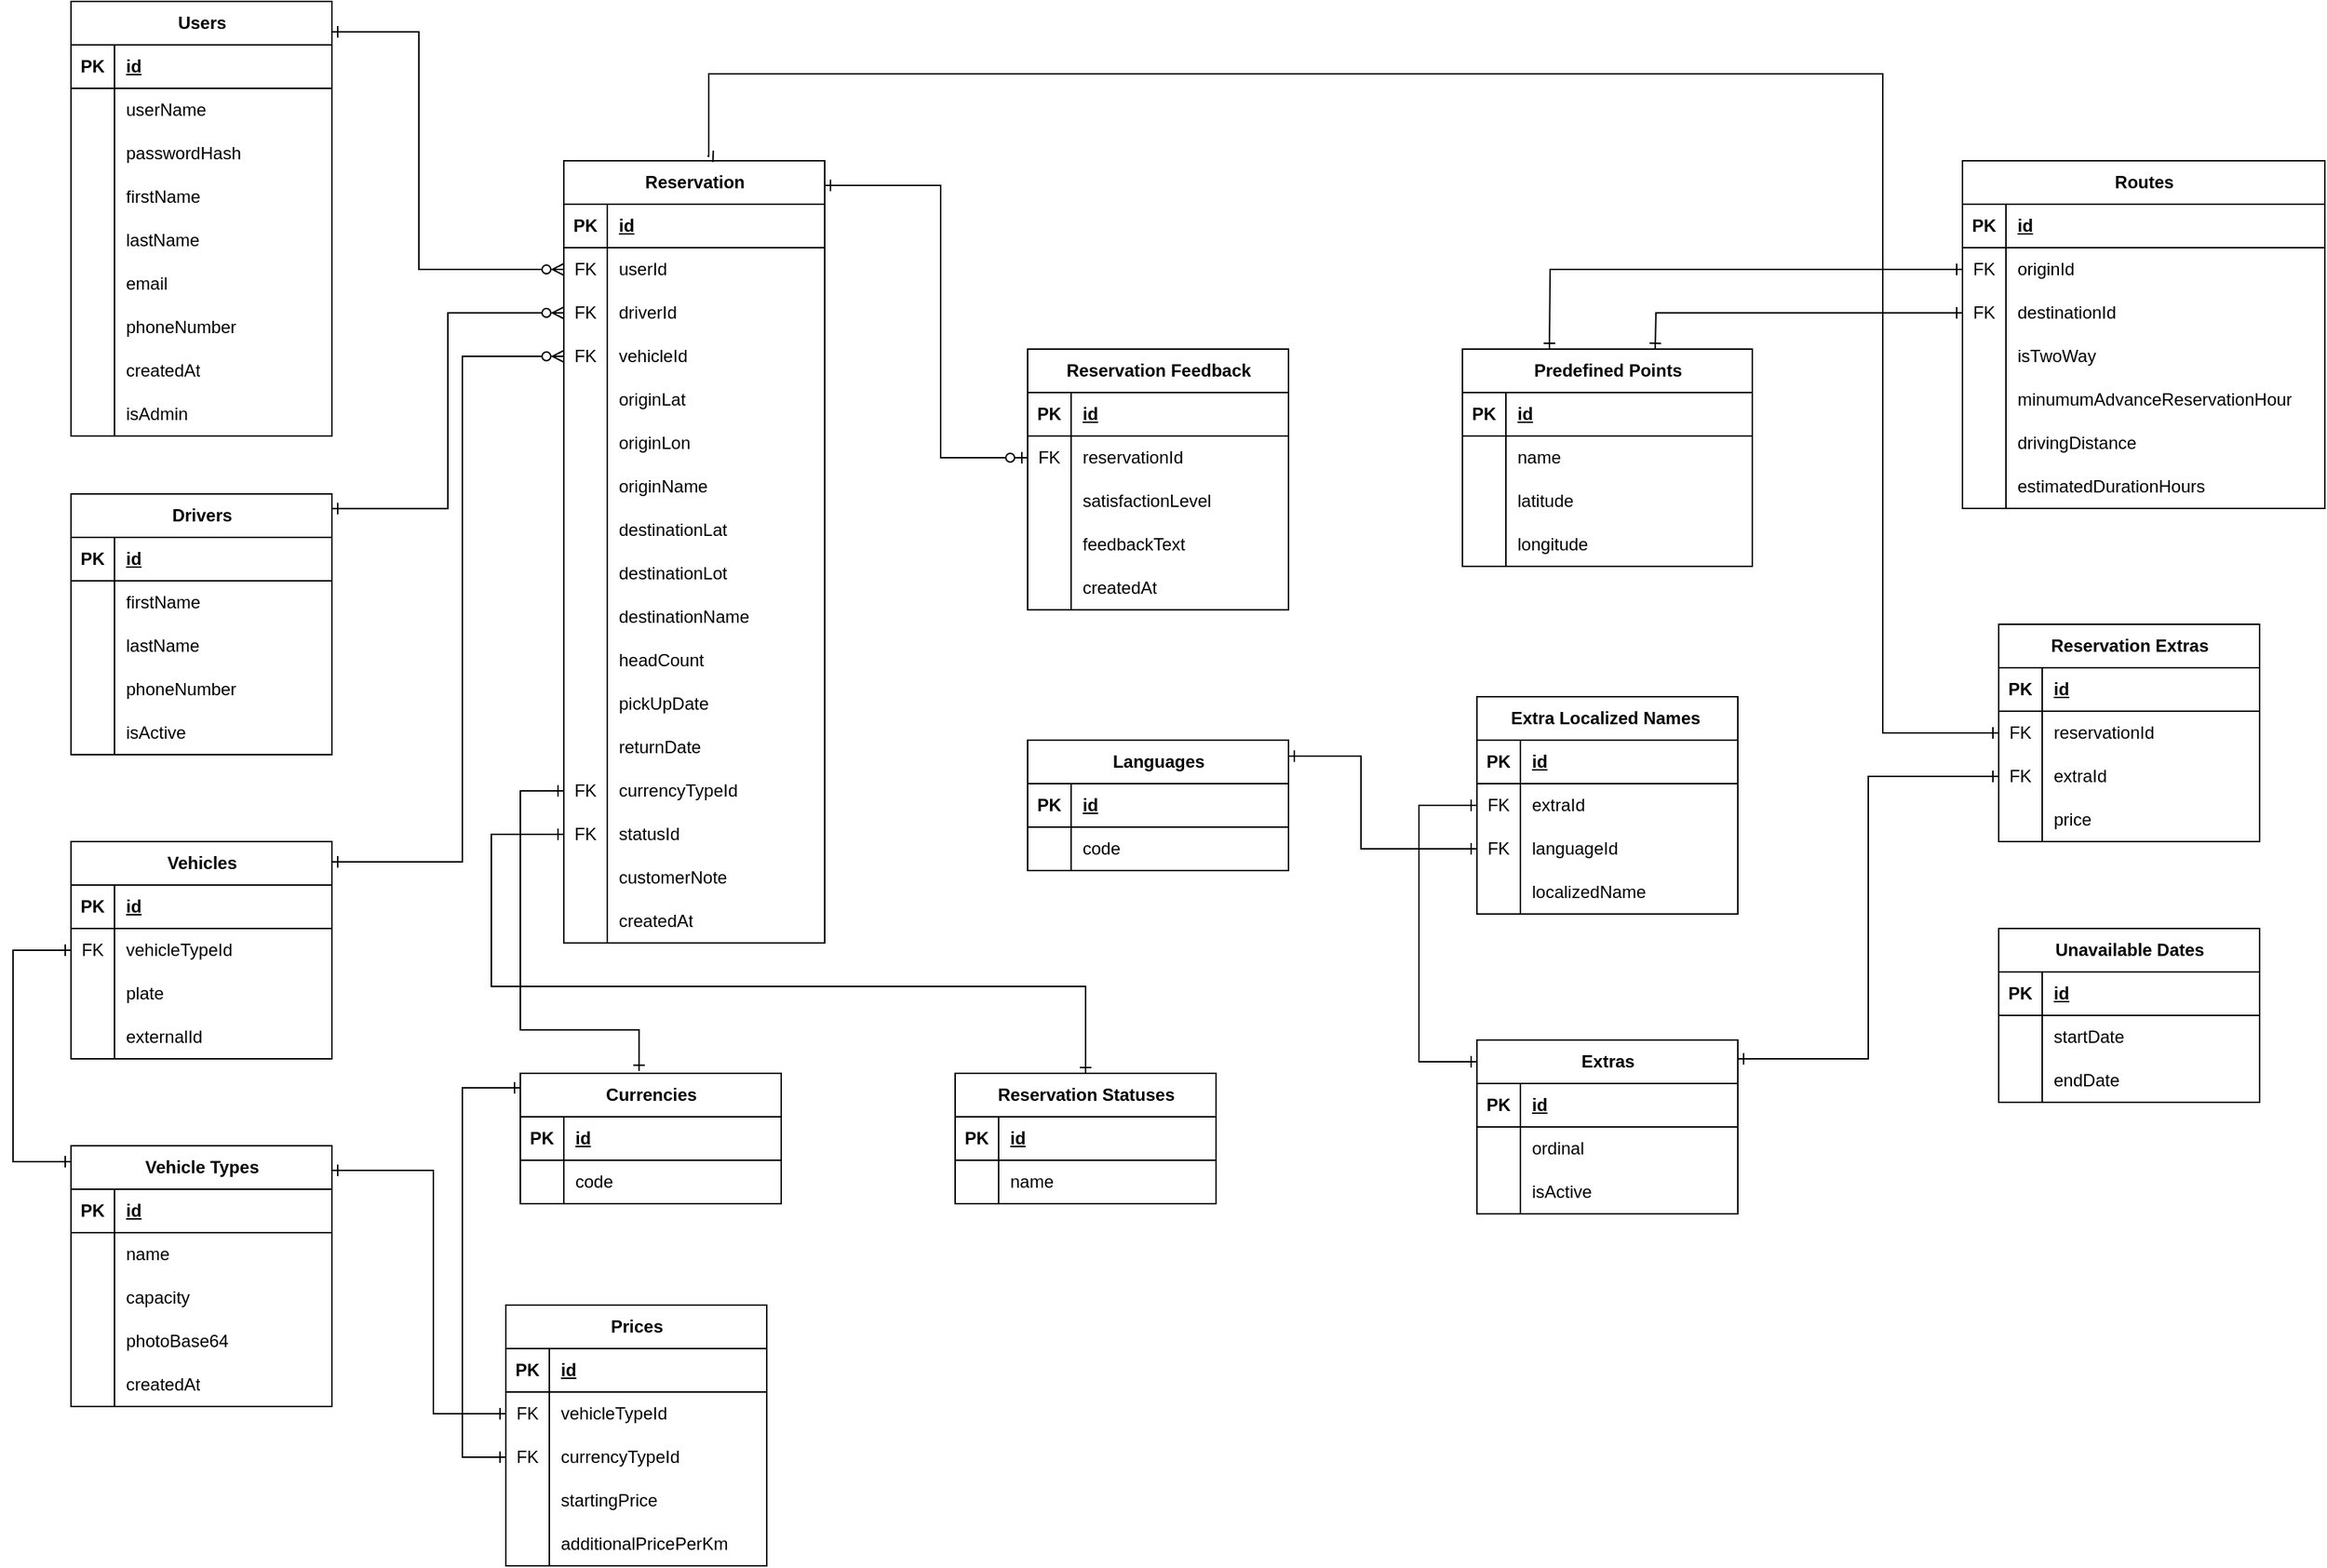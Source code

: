 <mxfile version="21.2.1" type="device">
  <diagram name="Page-1" id="i8uplcHhD2MbdP0B0vHL">
    <mxGraphModel dx="3105" dy="1803" grid="1" gridSize="10" guides="1" tooltips="1" connect="1" arrows="1" fold="1" page="1" pageScale="1" pageWidth="2336" pageHeight="1654" math="0" shadow="0">
      <root>
        <mxCell id="0" />
        <mxCell id="1" parent="0" />
        <mxCell id="xPncDnMA37FKa9lQmNUz-1" value="Users" style="shape=table;startSize=30;container=1;collapsible=1;childLayout=tableLayout;fixedRows=1;rowLines=0;fontStyle=1;align=center;resizeLast=1;html=1;" parent="1" vertex="1">
          <mxGeometry x="300" y="50" width="180" height="300" as="geometry" />
        </mxCell>
        <mxCell id="xPncDnMA37FKa9lQmNUz-2" value="" style="shape=tableRow;horizontal=0;startSize=0;swimlaneHead=0;swimlaneBody=0;fillColor=none;collapsible=0;dropTarget=0;points=[[0,0.5],[1,0.5]];portConstraint=eastwest;top=0;left=0;right=0;bottom=1;" parent="xPncDnMA37FKa9lQmNUz-1" vertex="1">
          <mxGeometry y="30" width="180" height="30" as="geometry" />
        </mxCell>
        <mxCell id="xPncDnMA37FKa9lQmNUz-3" value="PK" style="shape=partialRectangle;connectable=0;fillColor=none;top=0;left=0;bottom=0;right=0;fontStyle=1;overflow=hidden;whiteSpace=wrap;html=1;" parent="xPncDnMA37FKa9lQmNUz-2" vertex="1">
          <mxGeometry width="30" height="30" as="geometry">
            <mxRectangle width="30" height="30" as="alternateBounds" />
          </mxGeometry>
        </mxCell>
        <mxCell id="xPncDnMA37FKa9lQmNUz-4" value="id" style="shape=partialRectangle;connectable=0;fillColor=none;top=0;left=0;bottom=0;right=0;align=left;spacingLeft=6;fontStyle=5;overflow=hidden;whiteSpace=wrap;html=1;" parent="xPncDnMA37FKa9lQmNUz-2" vertex="1">
          <mxGeometry x="30" width="150" height="30" as="geometry">
            <mxRectangle width="150" height="30" as="alternateBounds" />
          </mxGeometry>
        </mxCell>
        <mxCell id="xPncDnMA37FKa9lQmNUz-5" value="" style="shape=tableRow;horizontal=0;startSize=0;swimlaneHead=0;swimlaneBody=0;fillColor=none;collapsible=0;dropTarget=0;points=[[0,0.5],[1,0.5]];portConstraint=eastwest;top=0;left=0;right=0;bottom=0;" parent="xPncDnMA37FKa9lQmNUz-1" vertex="1">
          <mxGeometry y="60" width="180" height="30" as="geometry" />
        </mxCell>
        <mxCell id="xPncDnMA37FKa9lQmNUz-6" value="" style="shape=partialRectangle;connectable=0;fillColor=none;top=0;left=0;bottom=0;right=0;editable=1;overflow=hidden;whiteSpace=wrap;html=1;" parent="xPncDnMA37FKa9lQmNUz-5" vertex="1">
          <mxGeometry width="30" height="30" as="geometry">
            <mxRectangle width="30" height="30" as="alternateBounds" />
          </mxGeometry>
        </mxCell>
        <mxCell id="xPncDnMA37FKa9lQmNUz-7" value="userName" style="shape=partialRectangle;connectable=0;fillColor=none;top=0;left=0;bottom=0;right=0;align=left;spacingLeft=6;overflow=hidden;whiteSpace=wrap;html=1;" parent="xPncDnMA37FKa9lQmNUz-5" vertex="1">
          <mxGeometry x="30" width="150" height="30" as="geometry">
            <mxRectangle width="150" height="30" as="alternateBounds" />
          </mxGeometry>
        </mxCell>
        <mxCell id="xPncDnMA37FKa9lQmNUz-8" value="" style="shape=tableRow;horizontal=0;startSize=0;swimlaneHead=0;swimlaneBody=0;fillColor=none;collapsible=0;dropTarget=0;points=[[0,0.5],[1,0.5]];portConstraint=eastwest;top=0;left=0;right=0;bottom=0;" parent="xPncDnMA37FKa9lQmNUz-1" vertex="1">
          <mxGeometry y="90" width="180" height="30" as="geometry" />
        </mxCell>
        <mxCell id="xPncDnMA37FKa9lQmNUz-9" value="" style="shape=partialRectangle;connectable=0;fillColor=none;top=0;left=0;bottom=0;right=0;editable=1;overflow=hidden;whiteSpace=wrap;html=1;" parent="xPncDnMA37FKa9lQmNUz-8" vertex="1">
          <mxGeometry width="30" height="30" as="geometry">
            <mxRectangle width="30" height="30" as="alternateBounds" />
          </mxGeometry>
        </mxCell>
        <mxCell id="xPncDnMA37FKa9lQmNUz-10" value="passwordHash" style="shape=partialRectangle;connectable=0;fillColor=none;top=0;left=0;bottom=0;right=0;align=left;spacingLeft=6;overflow=hidden;whiteSpace=wrap;html=1;" parent="xPncDnMA37FKa9lQmNUz-8" vertex="1">
          <mxGeometry x="30" width="150" height="30" as="geometry">
            <mxRectangle width="150" height="30" as="alternateBounds" />
          </mxGeometry>
        </mxCell>
        <mxCell id="xPncDnMA37FKa9lQmNUz-11" value="" style="shape=tableRow;horizontal=0;startSize=0;swimlaneHead=0;swimlaneBody=0;fillColor=none;collapsible=0;dropTarget=0;points=[[0,0.5],[1,0.5]];portConstraint=eastwest;top=0;left=0;right=0;bottom=0;" parent="xPncDnMA37FKa9lQmNUz-1" vertex="1">
          <mxGeometry y="120" width="180" height="30" as="geometry" />
        </mxCell>
        <mxCell id="xPncDnMA37FKa9lQmNUz-12" value="" style="shape=partialRectangle;connectable=0;fillColor=none;top=0;left=0;bottom=0;right=0;editable=1;overflow=hidden;whiteSpace=wrap;html=1;" parent="xPncDnMA37FKa9lQmNUz-11" vertex="1">
          <mxGeometry width="30" height="30" as="geometry">
            <mxRectangle width="30" height="30" as="alternateBounds" />
          </mxGeometry>
        </mxCell>
        <mxCell id="xPncDnMA37FKa9lQmNUz-13" value="firstName" style="shape=partialRectangle;connectable=0;fillColor=none;top=0;left=0;bottom=0;right=0;align=left;spacingLeft=6;overflow=hidden;whiteSpace=wrap;html=1;" parent="xPncDnMA37FKa9lQmNUz-11" vertex="1">
          <mxGeometry x="30" width="150" height="30" as="geometry">
            <mxRectangle width="150" height="30" as="alternateBounds" />
          </mxGeometry>
        </mxCell>
        <mxCell id="xPncDnMA37FKa9lQmNUz-14" value="" style="shape=tableRow;horizontal=0;startSize=0;swimlaneHead=0;swimlaneBody=0;fillColor=none;collapsible=0;dropTarget=0;points=[[0,0.5],[1,0.5]];portConstraint=eastwest;top=0;left=0;right=0;bottom=0;" parent="xPncDnMA37FKa9lQmNUz-1" vertex="1">
          <mxGeometry y="150" width="180" height="30" as="geometry" />
        </mxCell>
        <mxCell id="xPncDnMA37FKa9lQmNUz-15" value="" style="shape=partialRectangle;connectable=0;fillColor=none;top=0;left=0;bottom=0;right=0;editable=1;overflow=hidden;whiteSpace=wrap;html=1;" parent="xPncDnMA37FKa9lQmNUz-14" vertex="1">
          <mxGeometry width="30" height="30" as="geometry">
            <mxRectangle width="30" height="30" as="alternateBounds" />
          </mxGeometry>
        </mxCell>
        <mxCell id="xPncDnMA37FKa9lQmNUz-16" value="lastName" style="shape=partialRectangle;connectable=0;fillColor=none;top=0;left=0;bottom=0;right=0;align=left;spacingLeft=6;overflow=hidden;whiteSpace=wrap;html=1;" parent="xPncDnMA37FKa9lQmNUz-14" vertex="1">
          <mxGeometry x="30" width="150" height="30" as="geometry">
            <mxRectangle width="150" height="30" as="alternateBounds" />
          </mxGeometry>
        </mxCell>
        <mxCell id="xPncDnMA37FKa9lQmNUz-17" value="" style="shape=tableRow;horizontal=0;startSize=0;swimlaneHead=0;swimlaneBody=0;fillColor=none;collapsible=0;dropTarget=0;points=[[0,0.5],[1,0.5]];portConstraint=eastwest;top=0;left=0;right=0;bottom=0;" parent="xPncDnMA37FKa9lQmNUz-1" vertex="1">
          <mxGeometry y="180" width="180" height="30" as="geometry" />
        </mxCell>
        <mxCell id="xPncDnMA37FKa9lQmNUz-18" value="" style="shape=partialRectangle;connectable=0;fillColor=none;top=0;left=0;bottom=0;right=0;editable=1;overflow=hidden;whiteSpace=wrap;html=1;" parent="xPncDnMA37FKa9lQmNUz-17" vertex="1">
          <mxGeometry width="30" height="30" as="geometry">
            <mxRectangle width="30" height="30" as="alternateBounds" />
          </mxGeometry>
        </mxCell>
        <mxCell id="xPncDnMA37FKa9lQmNUz-19" value="email" style="shape=partialRectangle;connectable=0;fillColor=none;top=0;left=0;bottom=0;right=0;align=left;spacingLeft=6;overflow=hidden;whiteSpace=wrap;html=1;" parent="xPncDnMA37FKa9lQmNUz-17" vertex="1">
          <mxGeometry x="30" width="150" height="30" as="geometry">
            <mxRectangle width="150" height="30" as="alternateBounds" />
          </mxGeometry>
        </mxCell>
        <mxCell id="xPncDnMA37FKa9lQmNUz-20" value="" style="shape=tableRow;horizontal=0;startSize=0;swimlaneHead=0;swimlaneBody=0;fillColor=none;collapsible=0;dropTarget=0;points=[[0,0.5],[1,0.5]];portConstraint=eastwest;top=0;left=0;right=0;bottom=0;" parent="xPncDnMA37FKa9lQmNUz-1" vertex="1">
          <mxGeometry y="210" width="180" height="30" as="geometry" />
        </mxCell>
        <mxCell id="xPncDnMA37FKa9lQmNUz-21" value="" style="shape=partialRectangle;connectable=0;fillColor=none;top=0;left=0;bottom=0;right=0;editable=1;overflow=hidden;whiteSpace=wrap;html=1;" parent="xPncDnMA37FKa9lQmNUz-20" vertex="1">
          <mxGeometry width="30" height="30" as="geometry">
            <mxRectangle width="30" height="30" as="alternateBounds" />
          </mxGeometry>
        </mxCell>
        <mxCell id="xPncDnMA37FKa9lQmNUz-22" value="phoneNumber" style="shape=partialRectangle;connectable=0;fillColor=none;top=0;left=0;bottom=0;right=0;align=left;spacingLeft=6;overflow=hidden;whiteSpace=wrap;html=1;" parent="xPncDnMA37FKa9lQmNUz-20" vertex="1">
          <mxGeometry x="30" width="150" height="30" as="geometry">
            <mxRectangle width="150" height="30" as="alternateBounds" />
          </mxGeometry>
        </mxCell>
        <mxCell id="xPncDnMA37FKa9lQmNUz-23" value="" style="shape=tableRow;horizontal=0;startSize=0;swimlaneHead=0;swimlaneBody=0;fillColor=none;collapsible=0;dropTarget=0;points=[[0,0.5],[1,0.5]];portConstraint=eastwest;top=0;left=0;right=0;bottom=0;" parent="xPncDnMA37FKa9lQmNUz-1" vertex="1">
          <mxGeometry y="240" width="180" height="30" as="geometry" />
        </mxCell>
        <mxCell id="xPncDnMA37FKa9lQmNUz-24" value="" style="shape=partialRectangle;connectable=0;fillColor=none;top=0;left=0;bottom=0;right=0;editable=1;overflow=hidden;whiteSpace=wrap;html=1;" parent="xPncDnMA37FKa9lQmNUz-23" vertex="1">
          <mxGeometry width="30" height="30" as="geometry">
            <mxRectangle width="30" height="30" as="alternateBounds" />
          </mxGeometry>
        </mxCell>
        <mxCell id="xPncDnMA37FKa9lQmNUz-25" value="createdAt" style="shape=partialRectangle;connectable=0;fillColor=none;top=0;left=0;bottom=0;right=0;align=left;spacingLeft=6;overflow=hidden;whiteSpace=wrap;html=1;" parent="xPncDnMA37FKa9lQmNUz-23" vertex="1">
          <mxGeometry x="30" width="150" height="30" as="geometry">
            <mxRectangle width="150" height="30" as="alternateBounds" />
          </mxGeometry>
        </mxCell>
        <mxCell id="xPncDnMA37FKa9lQmNUz-26" value="" style="shape=tableRow;horizontal=0;startSize=0;swimlaneHead=0;swimlaneBody=0;fillColor=none;collapsible=0;dropTarget=0;points=[[0,0.5],[1,0.5]];portConstraint=eastwest;top=0;left=0;right=0;bottom=0;" parent="xPncDnMA37FKa9lQmNUz-1" vertex="1">
          <mxGeometry y="270" width="180" height="30" as="geometry" />
        </mxCell>
        <mxCell id="xPncDnMA37FKa9lQmNUz-27" value="" style="shape=partialRectangle;connectable=0;fillColor=none;top=0;left=0;bottom=0;right=0;editable=1;overflow=hidden;whiteSpace=wrap;html=1;" parent="xPncDnMA37FKa9lQmNUz-26" vertex="1">
          <mxGeometry width="30" height="30" as="geometry">
            <mxRectangle width="30" height="30" as="alternateBounds" />
          </mxGeometry>
        </mxCell>
        <mxCell id="xPncDnMA37FKa9lQmNUz-28" value="isAdmin" style="shape=partialRectangle;connectable=0;fillColor=none;top=0;left=0;bottom=0;right=0;align=left;spacingLeft=6;overflow=hidden;whiteSpace=wrap;html=1;" parent="xPncDnMA37FKa9lQmNUz-26" vertex="1">
          <mxGeometry x="30" width="150" height="30" as="geometry">
            <mxRectangle width="150" height="30" as="alternateBounds" />
          </mxGeometry>
        </mxCell>
        <mxCell id="xPncDnMA37FKa9lQmNUz-65" value="Reservation Statuses" style="shape=table;startSize=30;container=1;collapsible=1;childLayout=tableLayout;fixedRows=1;rowLines=0;fontStyle=1;align=center;resizeLast=1;html=1;" parent="1" vertex="1">
          <mxGeometry x="910" y="790" width="180" height="90" as="geometry" />
        </mxCell>
        <mxCell id="xPncDnMA37FKa9lQmNUz-66" value="" style="shape=tableRow;horizontal=0;startSize=0;swimlaneHead=0;swimlaneBody=0;fillColor=none;collapsible=0;dropTarget=0;points=[[0,0.5],[1,0.5]];portConstraint=eastwest;top=0;left=0;right=0;bottom=1;" parent="xPncDnMA37FKa9lQmNUz-65" vertex="1">
          <mxGeometry y="30" width="180" height="30" as="geometry" />
        </mxCell>
        <mxCell id="xPncDnMA37FKa9lQmNUz-67" value="PK" style="shape=partialRectangle;connectable=0;fillColor=none;top=0;left=0;bottom=0;right=0;fontStyle=1;overflow=hidden;whiteSpace=wrap;html=1;" parent="xPncDnMA37FKa9lQmNUz-66" vertex="1">
          <mxGeometry width="30" height="30" as="geometry">
            <mxRectangle width="30" height="30" as="alternateBounds" />
          </mxGeometry>
        </mxCell>
        <mxCell id="xPncDnMA37FKa9lQmNUz-68" value="id" style="shape=partialRectangle;connectable=0;fillColor=none;top=0;left=0;bottom=0;right=0;align=left;spacingLeft=6;fontStyle=5;overflow=hidden;whiteSpace=wrap;html=1;" parent="xPncDnMA37FKa9lQmNUz-66" vertex="1">
          <mxGeometry x="30" width="150" height="30" as="geometry">
            <mxRectangle width="150" height="30" as="alternateBounds" />
          </mxGeometry>
        </mxCell>
        <mxCell id="xPncDnMA37FKa9lQmNUz-69" value="" style="shape=tableRow;horizontal=0;startSize=0;swimlaneHead=0;swimlaneBody=0;fillColor=none;collapsible=0;dropTarget=0;points=[[0,0.5],[1,0.5]];portConstraint=eastwest;top=0;left=0;right=0;bottom=0;" parent="xPncDnMA37FKa9lQmNUz-65" vertex="1">
          <mxGeometry y="60" width="180" height="30" as="geometry" />
        </mxCell>
        <mxCell id="xPncDnMA37FKa9lQmNUz-70" value="" style="shape=partialRectangle;connectable=0;fillColor=none;top=0;left=0;bottom=0;right=0;editable=1;overflow=hidden;whiteSpace=wrap;html=1;" parent="xPncDnMA37FKa9lQmNUz-69" vertex="1">
          <mxGeometry width="30" height="30" as="geometry">
            <mxRectangle width="30" height="30" as="alternateBounds" />
          </mxGeometry>
        </mxCell>
        <mxCell id="xPncDnMA37FKa9lQmNUz-71" value="name" style="shape=partialRectangle;connectable=0;fillColor=none;top=0;left=0;bottom=0;right=0;align=left;spacingLeft=6;overflow=hidden;whiteSpace=wrap;html=1;" parent="xPncDnMA37FKa9lQmNUz-69" vertex="1">
          <mxGeometry x="30" width="150" height="30" as="geometry">
            <mxRectangle width="150" height="30" as="alternateBounds" />
          </mxGeometry>
        </mxCell>
        <mxCell id="xPncDnMA37FKa9lQmNUz-78" value="Currencies" style="shape=table;startSize=30;container=1;collapsible=1;childLayout=tableLayout;fixedRows=1;rowLines=0;fontStyle=1;align=center;resizeLast=1;html=1;" parent="1" vertex="1">
          <mxGeometry x="610" y="790" width="180" height="90" as="geometry" />
        </mxCell>
        <mxCell id="xPncDnMA37FKa9lQmNUz-79" value="" style="shape=tableRow;horizontal=0;startSize=0;swimlaneHead=0;swimlaneBody=0;fillColor=none;collapsible=0;dropTarget=0;points=[[0,0.5],[1,0.5]];portConstraint=eastwest;top=0;left=0;right=0;bottom=1;" parent="xPncDnMA37FKa9lQmNUz-78" vertex="1">
          <mxGeometry y="30" width="180" height="30" as="geometry" />
        </mxCell>
        <mxCell id="xPncDnMA37FKa9lQmNUz-80" value="PK" style="shape=partialRectangle;connectable=0;fillColor=none;top=0;left=0;bottom=0;right=0;fontStyle=1;overflow=hidden;whiteSpace=wrap;html=1;" parent="xPncDnMA37FKa9lQmNUz-79" vertex="1">
          <mxGeometry width="30" height="30" as="geometry">
            <mxRectangle width="30" height="30" as="alternateBounds" />
          </mxGeometry>
        </mxCell>
        <mxCell id="xPncDnMA37FKa9lQmNUz-81" value="id" style="shape=partialRectangle;connectable=0;fillColor=none;top=0;left=0;bottom=0;right=0;align=left;spacingLeft=6;fontStyle=5;overflow=hidden;whiteSpace=wrap;html=1;" parent="xPncDnMA37FKa9lQmNUz-79" vertex="1">
          <mxGeometry x="30" width="150" height="30" as="geometry">
            <mxRectangle width="150" height="30" as="alternateBounds" />
          </mxGeometry>
        </mxCell>
        <mxCell id="xPncDnMA37FKa9lQmNUz-82" value="" style="shape=tableRow;horizontal=0;startSize=0;swimlaneHead=0;swimlaneBody=0;fillColor=none;collapsible=0;dropTarget=0;points=[[0,0.5],[1,0.5]];portConstraint=eastwest;top=0;left=0;right=0;bottom=0;" parent="xPncDnMA37FKa9lQmNUz-78" vertex="1">
          <mxGeometry y="60" width="180" height="30" as="geometry" />
        </mxCell>
        <mxCell id="xPncDnMA37FKa9lQmNUz-83" value="" style="shape=partialRectangle;connectable=0;fillColor=none;top=0;left=0;bottom=0;right=0;editable=1;overflow=hidden;whiteSpace=wrap;html=1;" parent="xPncDnMA37FKa9lQmNUz-82" vertex="1">
          <mxGeometry width="30" height="30" as="geometry">
            <mxRectangle width="30" height="30" as="alternateBounds" />
          </mxGeometry>
        </mxCell>
        <mxCell id="xPncDnMA37FKa9lQmNUz-84" value="code" style="shape=partialRectangle;connectable=0;fillColor=none;top=0;left=0;bottom=0;right=0;align=left;spacingLeft=6;overflow=hidden;whiteSpace=wrap;html=1;" parent="xPncDnMA37FKa9lQmNUz-82" vertex="1">
          <mxGeometry x="30" width="150" height="30" as="geometry">
            <mxRectangle width="150" height="30" as="alternateBounds" />
          </mxGeometry>
        </mxCell>
        <mxCell id="xPncDnMA37FKa9lQmNUz-86" value="Vehicles" style="shape=table;startSize=30;container=1;collapsible=1;childLayout=tableLayout;fixedRows=1;rowLines=0;fontStyle=1;align=center;resizeLast=1;html=1;" parent="1" vertex="1">
          <mxGeometry x="300" y="630" width="180" height="150" as="geometry" />
        </mxCell>
        <mxCell id="xPncDnMA37FKa9lQmNUz-87" value="" style="shape=tableRow;horizontal=0;startSize=0;swimlaneHead=0;swimlaneBody=0;fillColor=none;collapsible=0;dropTarget=0;points=[[0,0.5],[1,0.5]];portConstraint=eastwest;top=0;left=0;right=0;bottom=1;" parent="xPncDnMA37FKa9lQmNUz-86" vertex="1">
          <mxGeometry y="30" width="180" height="30" as="geometry" />
        </mxCell>
        <mxCell id="xPncDnMA37FKa9lQmNUz-88" value="PK" style="shape=partialRectangle;connectable=0;fillColor=none;top=0;left=0;bottom=0;right=0;fontStyle=1;overflow=hidden;whiteSpace=wrap;html=1;" parent="xPncDnMA37FKa9lQmNUz-87" vertex="1">
          <mxGeometry width="30" height="30" as="geometry">
            <mxRectangle width="30" height="30" as="alternateBounds" />
          </mxGeometry>
        </mxCell>
        <mxCell id="xPncDnMA37FKa9lQmNUz-89" value="id" style="shape=partialRectangle;connectable=0;fillColor=none;top=0;left=0;bottom=0;right=0;align=left;spacingLeft=6;fontStyle=5;overflow=hidden;whiteSpace=wrap;html=1;" parent="xPncDnMA37FKa9lQmNUz-87" vertex="1">
          <mxGeometry x="30" width="150" height="30" as="geometry">
            <mxRectangle width="150" height="30" as="alternateBounds" />
          </mxGeometry>
        </mxCell>
        <mxCell id="xPncDnMA37FKa9lQmNUz-90" value="" style="shape=tableRow;horizontal=0;startSize=0;swimlaneHead=0;swimlaneBody=0;fillColor=none;collapsible=0;dropTarget=0;points=[[0,0.5],[1,0.5]];portConstraint=eastwest;top=0;left=0;right=0;bottom=0;" parent="xPncDnMA37FKa9lQmNUz-86" vertex="1">
          <mxGeometry y="60" width="180" height="30" as="geometry" />
        </mxCell>
        <mxCell id="xPncDnMA37FKa9lQmNUz-91" value="FK" style="shape=partialRectangle;connectable=0;fillColor=none;top=0;left=0;bottom=0;right=0;editable=1;overflow=hidden;whiteSpace=wrap;html=1;" parent="xPncDnMA37FKa9lQmNUz-90" vertex="1">
          <mxGeometry width="30" height="30" as="geometry">
            <mxRectangle width="30" height="30" as="alternateBounds" />
          </mxGeometry>
        </mxCell>
        <mxCell id="xPncDnMA37FKa9lQmNUz-92" value="vehicleTypeId" style="shape=partialRectangle;connectable=0;fillColor=none;top=0;left=0;bottom=0;right=0;align=left;spacingLeft=6;overflow=hidden;whiteSpace=wrap;html=1;" parent="xPncDnMA37FKa9lQmNUz-90" vertex="1">
          <mxGeometry x="30" width="150" height="30" as="geometry">
            <mxRectangle width="150" height="30" as="alternateBounds" />
          </mxGeometry>
        </mxCell>
        <mxCell id="xPncDnMA37FKa9lQmNUz-93" value="" style="shape=tableRow;horizontal=0;startSize=0;swimlaneHead=0;swimlaneBody=0;fillColor=none;collapsible=0;dropTarget=0;points=[[0,0.5],[1,0.5]];portConstraint=eastwest;top=0;left=0;right=0;bottom=0;" parent="xPncDnMA37FKa9lQmNUz-86" vertex="1">
          <mxGeometry y="90" width="180" height="30" as="geometry" />
        </mxCell>
        <mxCell id="xPncDnMA37FKa9lQmNUz-94" value="" style="shape=partialRectangle;connectable=0;fillColor=none;top=0;left=0;bottom=0;right=0;editable=1;overflow=hidden;whiteSpace=wrap;html=1;" parent="xPncDnMA37FKa9lQmNUz-93" vertex="1">
          <mxGeometry width="30" height="30" as="geometry">
            <mxRectangle width="30" height="30" as="alternateBounds" />
          </mxGeometry>
        </mxCell>
        <mxCell id="xPncDnMA37FKa9lQmNUz-95" value="plate" style="shape=partialRectangle;connectable=0;fillColor=none;top=0;left=0;bottom=0;right=0;align=left;spacingLeft=6;overflow=hidden;whiteSpace=wrap;html=1;" parent="xPncDnMA37FKa9lQmNUz-93" vertex="1">
          <mxGeometry x="30" width="150" height="30" as="geometry">
            <mxRectangle width="150" height="30" as="alternateBounds" />
          </mxGeometry>
        </mxCell>
        <mxCell id="xPncDnMA37FKa9lQmNUz-96" value="" style="shape=tableRow;horizontal=0;startSize=0;swimlaneHead=0;swimlaneBody=0;fillColor=none;collapsible=0;dropTarget=0;points=[[0,0.5],[1,0.5]];portConstraint=eastwest;top=0;left=0;right=0;bottom=0;" parent="xPncDnMA37FKa9lQmNUz-86" vertex="1">
          <mxGeometry y="120" width="180" height="30" as="geometry" />
        </mxCell>
        <mxCell id="xPncDnMA37FKa9lQmNUz-97" value="" style="shape=partialRectangle;connectable=0;fillColor=none;top=0;left=0;bottom=0;right=0;editable=1;overflow=hidden;whiteSpace=wrap;html=1;" parent="xPncDnMA37FKa9lQmNUz-96" vertex="1">
          <mxGeometry width="30" height="30" as="geometry">
            <mxRectangle width="30" height="30" as="alternateBounds" />
          </mxGeometry>
        </mxCell>
        <mxCell id="xPncDnMA37FKa9lQmNUz-98" value="externalId" style="shape=partialRectangle;connectable=0;fillColor=none;top=0;left=0;bottom=0;right=0;align=left;spacingLeft=6;overflow=hidden;whiteSpace=wrap;html=1;" parent="xPncDnMA37FKa9lQmNUz-96" vertex="1">
          <mxGeometry x="30" width="150" height="30" as="geometry">
            <mxRectangle width="150" height="30" as="alternateBounds" />
          </mxGeometry>
        </mxCell>
        <mxCell id="xPncDnMA37FKa9lQmNUz-99" value="Drivers" style="shape=table;startSize=30;container=1;collapsible=1;childLayout=tableLayout;fixedRows=1;rowLines=0;fontStyle=1;align=center;resizeLast=1;html=1;" parent="1" vertex="1">
          <mxGeometry x="300" y="390" width="180" height="180" as="geometry" />
        </mxCell>
        <mxCell id="xPncDnMA37FKa9lQmNUz-100" value="" style="shape=tableRow;horizontal=0;startSize=0;swimlaneHead=0;swimlaneBody=0;fillColor=none;collapsible=0;dropTarget=0;points=[[0,0.5],[1,0.5]];portConstraint=eastwest;top=0;left=0;right=0;bottom=1;" parent="xPncDnMA37FKa9lQmNUz-99" vertex="1">
          <mxGeometry y="30" width="180" height="30" as="geometry" />
        </mxCell>
        <mxCell id="xPncDnMA37FKa9lQmNUz-101" value="PK" style="shape=partialRectangle;connectable=0;fillColor=none;top=0;left=0;bottom=0;right=0;fontStyle=1;overflow=hidden;whiteSpace=wrap;html=1;" parent="xPncDnMA37FKa9lQmNUz-100" vertex="1">
          <mxGeometry width="30" height="30" as="geometry">
            <mxRectangle width="30" height="30" as="alternateBounds" />
          </mxGeometry>
        </mxCell>
        <mxCell id="xPncDnMA37FKa9lQmNUz-102" value="id" style="shape=partialRectangle;connectable=0;fillColor=none;top=0;left=0;bottom=0;right=0;align=left;spacingLeft=6;fontStyle=5;overflow=hidden;whiteSpace=wrap;html=1;" parent="xPncDnMA37FKa9lQmNUz-100" vertex="1">
          <mxGeometry x="30" width="150" height="30" as="geometry">
            <mxRectangle width="150" height="30" as="alternateBounds" />
          </mxGeometry>
        </mxCell>
        <mxCell id="xPncDnMA37FKa9lQmNUz-103" value="" style="shape=tableRow;horizontal=0;startSize=0;swimlaneHead=0;swimlaneBody=0;fillColor=none;collapsible=0;dropTarget=0;points=[[0,0.5],[1,0.5]];portConstraint=eastwest;top=0;left=0;right=0;bottom=0;" parent="xPncDnMA37FKa9lQmNUz-99" vertex="1">
          <mxGeometry y="60" width="180" height="30" as="geometry" />
        </mxCell>
        <mxCell id="xPncDnMA37FKa9lQmNUz-104" value="" style="shape=partialRectangle;connectable=0;fillColor=none;top=0;left=0;bottom=0;right=0;editable=1;overflow=hidden;whiteSpace=wrap;html=1;" parent="xPncDnMA37FKa9lQmNUz-103" vertex="1">
          <mxGeometry width="30" height="30" as="geometry">
            <mxRectangle width="30" height="30" as="alternateBounds" />
          </mxGeometry>
        </mxCell>
        <mxCell id="xPncDnMA37FKa9lQmNUz-105" value="firstName" style="shape=partialRectangle;connectable=0;fillColor=none;top=0;left=0;bottom=0;right=0;align=left;spacingLeft=6;overflow=hidden;whiteSpace=wrap;html=1;" parent="xPncDnMA37FKa9lQmNUz-103" vertex="1">
          <mxGeometry x="30" width="150" height="30" as="geometry">
            <mxRectangle width="150" height="30" as="alternateBounds" />
          </mxGeometry>
        </mxCell>
        <mxCell id="xPncDnMA37FKa9lQmNUz-106" value="" style="shape=tableRow;horizontal=0;startSize=0;swimlaneHead=0;swimlaneBody=0;fillColor=none;collapsible=0;dropTarget=0;points=[[0,0.5],[1,0.5]];portConstraint=eastwest;top=0;left=0;right=0;bottom=0;" parent="xPncDnMA37FKa9lQmNUz-99" vertex="1">
          <mxGeometry y="90" width="180" height="30" as="geometry" />
        </mxCell>
        <mxCell id="xPncDnMA37FKa9lQmNUz-107" value="" style="shape=partialRectangle;connectable=0;fillColor=none;top=0;left=0;bottom=0;right=0;editable=1;overflow=hidden;whiteSpace=wrap;html=1;" parent="xPncDnMA37FKa9lQmNUz-106" vertex="1">
          <mxGeometry width="30" height="30" as="geometry">
            <mxRectangle width="30" height="30" as="alternateBounds" />
          </mxGeometry>
        </mxCell>
        <mxCell id="xPncDnMA37FKa9lQmNUz-108" value="lastName" style="shape=partialRectangle;connectable=0;fillColor=none;top=0;left=0;bottom=0;right=0;align=left;spacingLeft=6;overflow=hidden;whiteSpace=wrap;html=1;" parent="xPncDnMA37FKa9lQmNUz-106" vertex="1">
          <mxGeometry x="30" width="150" height="30" as="geometry">
            <mxRectangle width="150" height="30" as="alternateBounds" />
          </mxGeometry>
        </mxCell>
        <mxCell id="xPncDnMA37FKa9lQmNUz-109" value="" style="shape=tableRow;horizontal=0;startSize=0;swimlaneHead=0;swimlaneBody=0;fillColor=none;collapsible=0;dropTarget=0;points=[[0,0.5],[1,0.5]];portConstraint=eastwest;top=0;left=0;right=0;bottom=0;" parent="xPncDnMA37FKa9lQmNUz-99" vertex="1">
          <mxGeometry y="120" width="180" height="30" as="geometry" />
        </mxCell>
        <mxCell id="xPncDnMA37FKa9lQmNUz-110" value="" style="shape=partialRectangle;connectable=0;fillColor=none;top=0;left=0;bottom=0;right=0;editable=1;overflow=hidden;whiteSpace=wrap;html=1;" parent="xPncDnMA37FKa9lQmNUz-109" vertex="1">
          <mxGeometry width="30" height="30" as="geometry">
            <mxRectangle width="30" height="30" as="alternateBounds" />
          </mxGeometry>
        </mxCell>
        <mxCell id="xPncDnMA37FKa9lQmNUz-111" value="phoneNumber" style="shape=partialRectangle;connectable=0;fillColor=none;top=0;left=0;bottom=0;right=0;align=left;spacingLeft=6;overflow=hidden;whiteSpace=wrap;html=1;" parent="xPncDnMA37FKa9lQmNUz-109" vertex="1">
          <mxGeometry x="30" width="150" height="30" as="geometry">
            <mxRectangle width="150" height="30" as="alternateBounds" />
          </mxGeometry>
        </mxCell>
        <mxCell id="xPncDnMA37FKa9lQmNUz-112" value="" style="shape=tableRow;horizontal=0;startSize=0;swimlaneHead=0;swimlaneBody=0;fillColor=none;collapsible=0;dropTarget=0;points=[[0,0.5],[1,0.5]];portConstraint=eastwest;top=0;left=0;right=0;bottom=0;" parent="xPncDnMA37FKa9lQmNUz-99" vertex="1">
          <mxGeometry y="150" width="180" height="30" as="geometry" />
        </mxCell>
        <mxCell id="xPncDnMA37FKa9lQmNUz-113" value="" style="shape=partialRectangle;connectable=0;fillColor=none;top=0;left=0;bottom=0;right=0;editable=1;overflow=hidden;whiteSpace=wrap;html=1;" parent="xPncDnMA37FKa9lQmNUz-112" vertex="1">
          <mxGeometry width="30" height="30" as="geometry">
            <mxRectangle width="30" height="30" as="alternateBounds" />
          </mxGeometry>
        </mxCell>
        <mxCell id="xPncDnMA37FKa9lQmNUz-114" value="isActive" style="shape=partialRectangle;connectable=0;fillColor=none;top=0;left=0;bottom=0;right=0;align=left;spacingLeft=6;overflow=hidden;whiteSpace=wrap;html=1;" parent="xPncDnMA37FKa9lQmNUz-112" vertex="1">
          <mxGeometry x="30" width="150" height="30" as="geometry">
            <mxRectangle width="150" height="30" as="alternateBounds" />
          </mxGeometry>
        </mxCell>
        <mxCell id="GbobqqzSDRoztXg9JhXh-1" value="Vehicle Types" style="shape=table;startSize=30;container=1;collapsible=1;childLayout=tableLayout;fixedRows=1;rowLines=0;fontStyle=1;align=center;resizeLast=1;html=1;" parent="1" vertex="1">
          <mxGeometry x="300" y="840" width="180" height="180" as="geometry" />
        </mxCell>
        <mxCell id="GbobqqzSDRoztXg9JhXh-2" value="" style="shape=tableRow;horizontal=0;startSize=0;swimlaneHead=0;swimlaneBody=0;fillColor=none;collapsible=0;dropTarget=0;points=[[0,0.5],[1,0.5]];portConstraint=eastwest;top=0;left=0;right=0;bottom=1;" parent="GbobqqzSDRoztXg9JhXh-1" vertex="1">
          <mxGeometry y="30" width="180" height="30" as="geometry" />
        </mxCell>
        <mxCell id="GbobqqzSDRoztXg9JhXh-3" value="PK" style="shape=partialRectangle;connectable=0;fillColor=none;top=0;left=0;bottom=0;right=0;fontStyle=1;overflow=hidden;whiteSpace=wrap;html=1;" parent="GbobqqzSDRoztXg9JhXh-2" vertex="1">
          <mxGeometry width="30" height="30" as="geometry">
            <mxRectangle width="30" height="30" as="alternateBounds" />
          </mxGeometry>
        </mxCell>
        <mxCell id="GbobqqzSDRoztXg9JhXh-4" value="id" style="shape=partialRectangle;connectable=0;fillColor=none;top=0;left=0;bottom=0;right=0;align=left;spacingLeft=6;fontStyle=5;overflow=hidden;whiteSpace=wrap;html=1;" parent="GbobqqzSDRoztXg9JhXh-2" vertex="1">
          <mxGeometry x="30" width="150" height="30" as="geometry">
            <mxRectangle width="150" height="30" as="alternateBounds" />
          </mxGeometry>
        </mxCell>
        <mxCell id="GbobqqzSDRoztXg9JhXh-5" value="" style="shape=tableRow;horizontal=0;startSize=0;swimlaneHead=0;swimlaneBody=0;fillColor=none;collapsible=0;dropTarget=0;points=[[0,0.5],[1,0.5]];portConstraint=eastwest;top=0;left=0;right=0;bottom=0;" parent="GbobqqzSDRoztXg9JhXh-1" vertex="1">
          <mxGeometry y="60" width="180" height="30" as="geometry" />
        </mxCell>
        <mxCell id="GbobqqzSDRoztXg9JhXh-6" value="" style="shape=partialRectangle;connectable=0;fillColor=none;top=0;left=0;bottom=0;right=0;editable=1;overflow=hidden;whiteSpace=wrap;html=1;" parent="GbobqqzSDRoztXg9JhXh-5" vertex="1">
          <mxGeometry width="30" height="30" as="geometry">
            <mxRectangle width="30" height="30" as="alternateBounds" />
          </mxGeometry>
        </mxCell>
        <mxCell id="GbobqqzSDRoztXg9JhXh-7" value="name" style="shape=partialRectangle;connectable=0;fillColor=none;top=0;left=0;bottom=0;right=0;align=left;spacingLeft=6;overflow=hidden;whiteSpace=wrap;html=1;" parent="GbobqqzSDRoztXg9JhXh-5" vertex="1">
          <mxGeometry x="30" width="150" height="30" as="geometry">
            <mxRectangle width="150" height="30" as="alternateBounds" />
          </mxGeometry>
        </mxCell>
        <mxCell id="GbobqqzSDRoztXg9JhXh-8" value="" style="shape=tableRow;horizontal=0;startSize=0;swimlaneHead=0;swimlaneBody=0;fillColor=none;collapsible=0;dropTarget=0;points=[[0,0.5],[1,0.5]];portConstraint=eastwest;top=0;left=0;right=0;bottom=0;" parent="GbobqqzSDRoztXg9JhXh-1" vertex="1">
          <mxGeometry y="90" width="180" height="30" as="geometry" />
        </mxCell>
        <mxCell id="GbobqqzSDRoztXg9JhXh-9" value="" style="shape=partialRectangle;connectable=0;fillColor=none;top=0;left=0;bottom=0;right=0;editable=1;overflow=hidden;whiteSpace=wrap;html=1;" parent="GbobqqzSDRoztXg9JhXh-8" vertex="1">
          <mxGeometry width="30" height="30" as="geometry">
            <mxRectangle width="30" height="30" as="alternateBounds" />
          </mxGeometry>
        </mxCell>
        <mxCell id="GbobqqzSDRoztXg9JhXh-10" value="capacity" style="shape=partialRectangle;connectable=0;fillColor=none;top=0;left=0;bottom=0;right=0;align=left;spacingLeft=6;overflow=hidden;whiteSpace=wrap;html=1;" parent="GbobqqzSDRoztXg9JhXh-8" vertex="1">
          <mxGeometry x="30" width="150" height="30" as="geometry">
            <mxRectangle width="150" height="30" as="alternateBounds" />
          </mxGeometry>
        </mxCell>
        <mxCell id="GbobqqzSDRoztXg9JhXh-11" value="" style="shape=tableRow;horizontal=0;startSize=0;swimlaneHead=0;swimlaneBody=0;fillColor=none;collapsible=0;dropTarget=0;points=[[0,0.5],[1,0.5]];portConstraint=eastwest;top=0;left=0;right=0;bottom=0;" parent="GbobqqzSDRoztXg9JhXh-1" vertex="1">
          <mxGeometry y="120" width="180" height="30" as="geometry" />
        </mxCell>
        <mxCell id="GbobqqzSDRoztXg9JhXh-12" value="" style="shape=partialRectangle;connectable=0;fillColor=none;top=0;left=0;bottom=0;right=0;editable=1;overflow=hidden;whiteSpace=wrap;html=1;" parent="GbobqqzSDRoztXg9JhXh-11" vertex="1">
          <mxGeometry width="30" height="30" as="geometry">
            <mxRectangle width="30" height="30" as="alternateBounds" />
          </mxGeometry>
        </mxCell>
        <mxCell id="GbobqqzSDRoztXg9JhXh-13" value="photoBase64" style="shape=partialRectangle;connectable=0;fillColor=none;top=0;left=0;bottom=0;right=0;align=left;spacingLeft=6;overflow=hidden;whiteSpace=wrap;html=1;" parent="GbobqqzSDRoztXg9JhXh-11" vertex="1">
          <mxGeometry x="30" width="150" height="30" as="geometry">
            <mxRectangle width="150" height="30" as="alternateBounds" />
          </mxGeometry>
        </mxCell>
        <mxCell id="GbobqqzSDRoztXg9JhXh-14" value="" style="shape=tableRow;horizontal=0;startSize=0;swimlaneHead=0;swimlaneBody=0;fillColor=none;collapsible=0;dropTarget=0;points=[[0,0.5],[1,0.5]];portConstraint=eastwest;top=0;left=0;right=0;bottom=0;" parent="GbobqqzSDRoztXg9JhXh-1" vertex="1">
          <mxGeometry y="150" width="180" height="30" as="geometry" />
        </mxCell>
        <mxCell id="GbobqqzSDRoztXg9JhXh-15" value="" style="shape=partialRectangle;connectable=0;fillColor=none;top=0;left=0;bottom=0;right=0;editable=1;overflow=hidden;whiteSpace=wrap;html=1;" parent="GbobqqzSDRoztXg9JhXh-14" vertex="1">
          <mxGeometry width="30" height="30" as="geometry">
            <mxRectangle width="30" height="30" as="alternateBounds" />
          </mxGeometry>
        </mxCell>
        <mxCell id="GbobqqzSDRoztXg9JhXh-16" value="createdAt" style="shape=partialRectangle;connectable=0;fillColor=none;top=0;left=0;bottom=0;right=0;align=left;spacingLeft=6;overflow=hidden;whiteSpace=wrap;html=1;" parent="GbobqqzSDRoztXg9JhXh-14" vertex="1">
          <mxGeometry x="30" width="150" height="30" as="geometry">
            <mxRectangle width="150" height="30" as="alternateBounds" />
          </mxGeometry>
        </mxCell>
        <mxCell id="GbobqqzSDRoztXg9JhXh-17" value="Prices" style="shape=table;startSize=30;container=1;collapsible=1;childLayout=tableLayout;fixedRows=1;rowLines=0;fontStyle=1;align=center;resizeLast=1;html=1;" parent="1" vertex="1">
          <mxGeometry x="600" y="950" width="180" height="180" as="geometry">
            <mxRectangle x="350" y="710" width="80" height="30" as="alternateBounds" />
          </mxGeometry>
        </mxCell>
        <mxCell id="GbobqqzSDRoztXg9JhXh-18" value="" style="shape=tableRow;horizontal=0;startSize=0;swimlaneHead=0;swimlaneBody=0;fillColor=none;collapsible=0;dropTarget=0;points=[[0,0.5],[1,0.5]];portConstraint=eastwest;top=0;left=0;right=0;bottom=1;" parent="GbobqqzSDRoztXg9JhXh-17" vertex="1">
          <mxGeometry y="30" width="180" height="30" as="geometry" />
        </mxCell>
        <mxCell id="GbobqqzSDRoztXg9JhXh-19" value="PK" style="shape=partialRectangle;connectable=0;fillColor=none;top=0;left=0;bottom=0;right=0;fontStyle=1;overflow=hidden;whiteSpace=wrap;html=1;" parent="GbobqqzSDRoztXg9JhXh-18" vertex="1">
          <mxGeometry width="30" height="30" as="geometry">
            <mxRectangle width="30" height="30" as="alternateBounds" />
          </mxGeometry>
        </mxCell>
        <mxCell id="GbobqqzSDRoztXg9JhXh-20" value="id" style="shape=partialRectangle;connectable=0;fillColor=none;top=0;left=0;bottom=0;right=0;align=left;spacingLeft=6;fontStyle=5;overflow=hidden;whiteSpace=wrap;html=1;" parent="GbobqqzSDRoztXg9JhXh-18" vertex="1">
          <mxGeometry x="30" width="150" height="30" as="geometry">
            <mxRectangle width="150" height="30" as="alternateBounds" />
          </mxGeometry>
        </mxCell>
        <mxCell id="GbobqqzSDRoztXg9JhXh-21" value="" style="shape=tableRow;horizontal=0;startSize=0;swimlaneHead=0;swimlaneBody=0;fillColor=none;collapsible=0;dropTarget=0;points=[[0,0.5],[1,0.5]];portConstraint=eastwest;top=0;left=0;right=0;bottom=0;" parent="GbobqqzSDRoztXg9JhXh-17" vertex="1">
          <mxGeometry y="60" width="180" height="30" as="geometry" />
        </mxCell>
        <mxCell id="GbobqqzSDRoztXg9JhXh-22" value="FK" style="shape=partialRectangle;connectable=0;fillColor=none;top=0;left=0;bottom=0;right=0;editable=1;overflow=hidden;whiteSpace=wrap;html=1;" parent="GbobqqzSDRoztXg9JhXh-21" vertex="1">
          <mxGeometry width="30" height="30" as="geometry">
            <mxRectangle width="30" height="30" as="alternateBounds" />
          </mxGeometry>
        </mxCell>
        <mxCell id="GbobqqzSDRoztXg9JhXh-23" value="vehicleTypeId" style="shape=partialRectangle;connectable=0;fillColor=none;top=0;left=0;bottom=0;right=0;align=left;spacingLeft=6;overflow=hidden;whiteSpace=wrap;html=1;" parent="GbobqqzSDRoztXg9JhXh-21" vertex="1">
          <mxGeometry x="30" width="150" height="30" as="geometry">
            <mxRectangle width="150" height="30" as="alternateBounds" />
          </mxGeometry>
        </mxCell>
        <mxCell id="GbobqqzSDRoztXg9JhXh-24" value="" style="shape=tableRow;horizontal=0;startSize=0;swimlaneHead=0;swimlaneBody=0;fillColor=none;collapsible=0;dropTarget=0;points=[[0,0.5],[1,0.5]];portConstraint=eastwest;top=0;left=0;right=0;bottom=0;" parent="GbobqqzSDRoztXg9JhXh-17" vertex="1">
          <mxGeometry y="90" width="180" height="30" as="geometry" />
        </mxCell>
        <mxCell id="GbobqqzSDRoztXg9JhXh-25" value="FK" style="shape=partialRectangle;connectable=0;fillColor=none;top=0;left=0;bottom=0;right=0;editable=1;overflow=hidden;whiteSpace=wrap;html=1;" parent="GbobqqzSDRoztXg9JhXh-24" vertex="1">
          <mxGeometry width="30" height="30" as="geometry">
            <mxRectangle width="30" height="30" as="alternateBounds" />
          </mxGeometry>
        </mxCell>
        <mxCell id="GbobqqzSDRoztXg9JhXh-26" value="currencyTypeId" style="shape=partialRectangle;connectable=0;fillColor=none;top=0;left=0;bottom=0;right=0;align=left;spacingLeft=6;overflow=hidden;whiteSpace=wrap;html=1;" parent="GbobqqzSDRoztXg9JhXh-24" vertex="1">
          <mxGeometry x="30" width="150" height="30" as="geometry">
            <mxRectangle width="150" height="30" as="alternateBounds" />
          </mxGeometry>
        </mxCell>
        <mxCell id="GbobqqzSDRoztXg9JhXh-27" value="" style="shape=tableRow;horizontal=0;startSize=0;swimlaneHead=0;swimlaneBody=0;fillColor=none;collapsible=0;dropTarget=0;points=[[0,0.5],[1,0.5]];portConstraint=eastwest;top=0;left=0;right=0;bottom=0;" parent="GbobqqzSDRoztXg9JhXh-17" vertex="1">
          <mxGeometry y="120" width="180" height="30" as="geometry" />
        </mxCell>
        <mxCell id="GbobqqzSDRoztXg9JhXh-28" value="" style="shape=partialRectangle;connectable=0;fillColor=none;top=0;left=0;bottom=0;right=0;editable=1;overflow=hidden;whiteSpace=wrap;html=1;" parent="GbobqqzSDRoztXg9JhXh-27" vertex="1">
          <mxGeometry width="30" height="30" as="geometry">
            <mxRectangle width="30" height="30" as="alternateBounds" />
          </mxGeometry>
        </mxCell>
        <mxCell id="GbobqqzSDRoztXg9JhXh-29" value="startingPrice" style="shape=partialRectangle;connectable=0;fillColor=none;top=0;left=0;bottom=0;right=0;align=left;spacingLeft=6;overflow=hidden;whiteSpace=wrap;html=1;" parent="GbobqqzSDRoztXg9JhXh-27" vertex="1">
          <mxGeometry x="30" width="150" height="30" as="geometry">
            <mxRectangle width="150" height="30" as="alternateBounds" />
          </mxGeometry>
        </mxCell>
        <mxCell id="GbobqqzSDRoztXg9JhXh-30" value="" style="shape=tableRow;horizontal=0;startSize=0;swimlaneHead=0;swimlaneBody=0;fillColor=none;collapsible=0;dropTarget=0;points=[[0,0.5],[1,0.5]];portConstraint=eastwest;top=0;left=0;right=0;bottom=0;" parent="GbobqqzSDRoztXg9JhXh-17" vertex="1">
          <mxGeometry y="150" width="180" height="30" as="geometry" />
        </mxCell>
        <mxCell id="GbobqqzSDRoztXg9JhXh-31" value="" style="shape=partialRectangle;connectable=0;fillColor=none;top=0;left=0;bottom=0;right=0;editable=1;overflow=hidden;whiteSpace=wrap;html=1;" parent="GbobqqzSDRoztXg9JhXh-30" vertex="1">
          <mxGeometry width="30" height="30" as="geometry">
            <mxRectangle width="30" height="30" as="alternateBounds" />
          </mxGeometry>
        </mxCell>
        <mxCell id="GbobqqzSDRoztXg9JhXh-32" value="additionalPricePerKm" style="shape=partialRectangle;connectable=0;fillColor=none;top=0;left=0;bottom=0;right=0;align=left;spacingLeft=6;overflow=hidden;whiteSpace=wrap;html=1;" parent="GbobqqzSDRoztXg9JhXh-30" vertex="1">
          <mxGeometry x="30" width="150" height="30" as="geometry">
            <mxRectangle width="150" height="30" as="alternateBounds" />
          </mxGeometry>
        </mxCell>
        <mxCell id="GbobqqzSDRoztXg9JhXh-33" value="Reservation Extras" style="shape=table;startSize=30;container=1;collapsible=1;childLayout=tableLayout;fixedRows=1;rowLines=0;fontStyle=1;align=center;resizeLast=1;html=1;" parent="1" vertex="1">
          <mxGeometry x="1630" y="480" width="180" height="150" as="geometry" />
        </mxCell>
        <mxCell id="GbobqqzSDRoztXg9JhXh-34" value="" style="shape=tableRow;horizontal=0;startSize=0;swimlaneHead=0;swimlaneBody=0;fillColor=none;collapsible=0;dropTarget=0;points=[[0,0.5],[1,0.5]];portConstraint=eastwest;top=0;left=0;right=0;bottom=1;" parent="GbobqqzSDRoztXg9JhXh-33" vertex="1">
          <mxGeometry y="30" width="180" height="30" as="geometry" />
        </mxCell>
        <mxCell id="GbobqqzSDRoztXg9JhXh-35" value="PK" style="shape=partialRectangle;connectable=0;fillColor=none;top=0;left=0;bottom=0;right=0;fontStyle=1;overflow=hidden;whiteSpace=wrap;html=1;" parent="GbobqqzSDRoztXg9JhXh-34" vertex="1">
          <mxGeometry width="30" height="30" as="geometry">
            <mxRectangle width="30" height="30" as="alternateBounds" />
          </mxGeometry>
        </mxCell>
        <mxCell id="GbobqqzSDRoztXg9JhXh-36" value="id" style="shape=partialRectangle;connectable=0;fillColor=none;top=0;left=0;bottom=0;right=0;align=left;spacingLeft=6;fontStyle=5;overflow=hidden;whiteSpace=wrap;html=1;" parent="GbobqqzSDRoztXg9JhXh-34" vertex="1">
          <mxGeometry x="30" width="150" height="30" as="geometry">
            <mxRectangle width="150" height="30" as="alternateBounds" />
          </mxGeometry>
        </mxCell>
        <mxCell id="GbobqqzSDRoztXg9JhXh-37" value="" style="shape=tableRow;horizontal=0;startSize=0;swimlaneHead=0;swimlaneBody=0;fillColor=none;collapsible=0;dropTarget=0;points=[[0,0.5],[1,0.5]];portConstraint=eastwest;top=0;left=0;right=0;bottom=0;" parent="GbobqqzSDRoztXg9JhXh-33" vertex="1">
          <mxGeometry y="60" width="180" height="30" as="geometry" />
        </mxCell>
        <mxCell id="GbobqqzSDRoztXg9JhXh-38" value="FK" style="shape=partialRectangle;connectable=0;fillColor=none;top=0;left=0;bottom=0;right=0;editable=1;overflow=hidden;whiteSpace=wrap;html=1;" parent="GbobqqzSDRoztXg9JhXh-37" vertex="1">
          <mxGeometry width="30" height="30" as="geometry">
            <mxRectangle width="30" height="30" as="alternateBounds" />
          </mxGeometry>
        </mxCell>
        <mxCell id="GbobqqzSDRoztXg9JhXh-39" value="reservationId" style="shape=partialRectangle;connectable=0;fillColor=none;top=0;left=0;bottom=0;right=0;align=left;spacingLeft=6;overflow=hidden;whiteSpace=wrap;html=1;" parent="GbobqqzSDRoztXg9JhXh-37" vertex="1">
          <mxGeometry x="30" width="150" height="30" as="geometry">
            <mxRectangle width="150" height="30" as="alternateBounds" />
          </mxGeometry>
        </mxCell>
        <mxCell id="GbobqqzSDRoztXg9JhXh-40" value="" style="shape=tableRow;horizontal=0;startSize=0;swimlaneHead=0;swimlaneBody=0;fillColor=none;collapsible=0;dropTarget=0;points=[[0,0.5],[1,0.5]];portConstraint=eastwest;top=0;left=0;right=0;bottom=0;" parent="GbobqqzSDRoztXg9JhXh-33" vertex="1">
          <mxGeometry y="90" width="180" height="30" as="geometry" />
        </mxCell>
        <mxCell id="GbobqqzSDRoztXg9JhXh-41" value="FK" style="shape=partialRectangle;connectable=0;fillColor=none;top=0;left=0;bottom=0;right=0;editable=1;overflow=hidden;whiteSpace=wrap;html=1;" parent="GbobqqzSDRoztXg9JhXh-40" vertex="1">
          <mxGeometry width="30" height="30" as="geometry">
            <mxRectangle width="30" height="30" as="alternateBounds" />
          </mxGeometry>
        </mxCell>
        <mxCell id="GbobqqzSDRoztXg9JhXh-42" value="extraId" style="shape=partialRectangle;connectable=0;fillColor=none;top=0;left=0;bottom=0;right=0;align=left;spacingLeft=6;overflow=hidden;whiteSpace=wrap;html=1;" parent="GbobqqzSDRoztXg9JhXh-40" vertex="1">
          <mxGeometry x="30" width="150" height="30" as="geometry">
            <mxRectangle width="150" height="30" as="alternateBounds" />
          </mxGeometry>
        </mxCell>
        <mxCell id="GbobqqzSDRoztXg9JhXh-43" value="" style="shape=tableRow;horizontal=0;startSize=0;swimlaneHead=0;swimlaneBody=0;fillColor=none;collapsible=0;dropTarget=0;points=[[0,0.5],[1,0.5]];portConstraint=eastwest;top=0;left=0;right=0;bottom=0;" parent="GbobqqzSDRoztXg9JhXh-33" vertex="1">
          <mxGeometry y="120" width="180" height="30" as="geometry" />
        </mxCell>
        <mxCell id="GbobqqzSDRoztXg9JhXh-44" value="" style="shape=partialRectangle;connectable=0;fillColor=none;top=0;left=0;bottom=0;right=0;editable=1;overflow=hidden;whiteSpace=wrap;html=1;" parent="GbobqqzSDRoztXg9JhXh-43" vertex="1">
          <mxGeometry width="30" height="30" as="geometry">
            <mxRectangle width="30" height="30" as="alternateBounds" />
          </mxGeometry>
        </mxCell>
        <mxCell id="GbobqqzSDRoztXg9JhXh-45" value="price" style="shape=partialRectangle;connectable=0;fillColor=none;top=0;left=0;bottom=0;right=0;align=left;spacingLeft=6;overflow=hidden;whiteSpace=wrap;html=1;" parent="GbobqqzSDRoztXg9JhXh-43" vertex="1">
          <mxGeometry x="30" width="150" height="30" as="geometry">
            <mxRectangle width="150" height="30" as="alternateBounds" />
          </mxGeometry>
        </mxCell>
        <mxCell id="GbobqqzSDRoztXg9JhXh-49" value="Predefined Points" style="shape=table;startSize=30;container=1;collapsible=1;childLayout=tableLayout;fixedRows=1;rowLines=0;fontStyle=1;align=center;resizeLast=1;html=1;" parent="1" vertex="1">
          <mxGeometry x="1260" y="290" width="200" height="150" as="geometry" />
        </mxCell>
        <mxCell id="GbobqqzSDRoztXg9JhXh-50" value="" style="shape=tableRow;horizontal=0;startSize=0;swimlaneHead=0;swimlaneBody=0;fillColor=none;collapsible=0;dropTarget=0;points=[[0,0.5],[1,0.5]];portConstraint=eastwest;top=0;left=0;right=0;bottom=1;" parent="GbobqqzSDRoztXg9JhXh-49" vertex="1">
          <mxGeometry y="30" width="200" height="30" as="geometry" />
        </mxCell>
        <mxCell id="GbobqqzSDRoztXg9JhXh-51" value="PK" style="shape=partialRectangle;connectable=0;fillColor=none;top=0;left=0;bottom=0;right=0;fontStyle=1;overflow=hidden;whiteSpace=wrap;html=1;" parent="GbobqqzSDRoztXg9JhXh-50" vertex="1">
          <mxGeometry width="30" height="30" as="geometry">
            <mxRectangle width="30" height="30" as="alternateBounds" />
          </mxGeometry>
        </mxCell>
        <mxCell id="GbobqqzSDRoztXg9JhXh-52" value="id" style="shape=partialRectangle;connectable=0;fillColor=none;top=0;left=0;bottom=0;right=0;align=left;spacingLeft=6;fontStyle=5;overflow=hidden;whiteSpace=wrap;html=1;" parent="GbobqqzSDRoztXg9JhXh-50" vertex="1">
          <mxGeometry x="30" width="170" height="30" as="geometry">
            <mxRectangle width="170" height="30" as="alternateBounds" />
          </mxGeometry>
        </mxCell>
        <mxCell id="GbobqqzSDRoztXg9JhXh-53" value="" style="shape=tableRow;horizontal=0;startSize=0;swimlaneHead=0;swimlaneBody=0;fillColor=none;collapsible=0;dropTarget=0;points=[[0,0.5],[1,0.5]];portConstraint=eastwest;top=0;left=0;right=0;bottom=0;" parent="GbobqqzSDRoztXg9JhXh-49" vertex="1">
          <mxGeometry y="60" width="200" height="30" as="geometry" />
        </mxCell>
        <mxCell id="GbobqqzSDRoztXg9JhXh-54" value="" style="shape=partialRectangle;connectable=0;fillColor=none;top=0;left=0;bottom=0;right=0;editable=1;overflow=hidden;whiteSpace=wrap;html=1;" parent="GbobqqzSDRoztXg9JhXh-53" vertex="1">
          <mxGeometry width="30" height="30" as="geometry">
            <mxRectangle width="30" height="30" as="alternateBounds" />
          </mxGeometry>
        </mxCell>
        <mxCell id="GbobqqzSDRoztXg9JhXh-55" value="name" style="shape=partialRectangle;connectable=0;fillColor=none;top=0;left=0;bottom=0;right=0;align=left;spacingLeft=6;overflow=hidden;whiteSpace=wrap;html=1;" parent="GbobqqzSDRoztXg9JhXh-53" vertex="1">
          <mxGeometry x="30" width="170" height="30" as="geometry">
            <mxRectangle width="170" height="30" as="alternateBounds" />
          </mxGeometry>
        </mxCell>
        <mxCell id="GbobqqzSDRoztXg9JhXh-56" value="" style="shape=tableRow;horizontal=0;startSize=0;swimlaneHead=0;swimlaneBody=0;fillColor=none;collapsible=0;dropTarget=0;points=[[0,0.5],[1,0.5]];portConstraint=eastwest;top=0;left=0;right=0;bottom=0;" parent="GbobqqzSDRoztXg9JhXh-49" vertex="1">
          <mxGeometry y="90" width="200" height="30" as="geometry" />
        </mxCell>
        <mxCell id="GbobqqzSDRoztXg9JhXh-57" value="" style="shape=partialRectangle;connectable=0;fillColor=none;top=0;left=0;bottom=0;right=0;editable=1;overflow=hidden;whiteSpace=wrap;html=1;" parent="GbobqqzSDRoztXg9JhXh-56" vertex="1">
          <mxGeometry width="30" height="30" as="geometry">
            <mxRectangle width="30" height="30" as="alternateBounds" />
          </mxGeometry>
        </mxCell>
        <mxCell id="GbobqqzSDRoztXg9JhXh-58" value="latitude" style="shape=partialRectangle;connectable=0;fillColor=none;top=0;left=0;bottom=0;right=0;align=left;spacingLeft=6;overflow=hidden;whiteSpace=wrap;html=1;" parent="GbobqqzSDRoztXg9JhXh-56" vertex="1">
          <mxGeometry x="30" width="170" height="30" as="geometry">
            <mxRectangle width="170" height="30" as="alternateBounds" />
          </mxGeometry>
        </mxCell>
        <mxCell id="wAVaEO_chXVY3fQFpwzJ-69" style="shape=tableRow;horizontal=0;startSize=0;swimlaneHead=0;swimlaneBody=0;fillColor=none;collapsible=0;dropTarget=0;points=[[0,0.5],[1,0.5]];portConstraint=eastwest;top=0;left=0;right=0;bottom=0;" parent="GbobqqzSDRoztXg9JhXh-49" vertex="1">
          <mxGeometry y="120" width="200" height="30" as="geometry" />
        </mxCell>
        <mxCell id="wAVaEO_chXVY3fQFpwzJ-70" style="shape=partialRectangle;connectable=0;fillColor=none;top=0;left=0;bottom=0;right=0;editable=1;overflow=hidden;whiteSpace=wrap;html=1;" parent="wAVaEO_chXVY3fQFpwzJ-69" vertex="1">
          <mxGeometry width="30" height="30" as="geometry">
            <mxRectangle width="30" height="30" as="alternateBounds" />
          </mxGeometry>
        </mxCell>
        <mxCell id="wAVaEO_chXVY3fQFpwzJ-71" value="longitude" style="shape=partialRectangle;connectable=0;fillColor=none;top=0;left=0;bottom=0;right=0;align=left;spacingLeft=6;overflow=hidden;whiteSpace=wrap;html=1;" parent="wAVaEO_chXVY3fQFpwzJ-69" vertex="1">
          <mxGeometry x="30" width="170" height="30" as="geometry">
            <mxRectangle width="170" height="30" as="alternateBounds" />
          </mxGeometry>
        </mxCell>
        <mxCell id="GbobqqzSDRoztXg9JhXh-66" value="Routes" style="shape=table;startSize=30;container=1;collapsible=1;childLayout=tableLayout;fixedRows=1;rowLines=0;fontStyle=1;align=center;resizeLast=1;html=1;" parent="1" vertex="1">
          <mxGeometry x="1605" y="160" width="250.0" height="240" as="geometry" />
        </mxCell>
        <mxCell id="GbobqqzSDRoztXg9JhXh-67" value="" style="shape=tableRow;horizontal=0;startSize=0;swimlaneHead=0;swimlaneBody=0;fillColor=none;collapsible=0;dropTarget=0;points=[[0,0.5],[1,0.5]];portConstraint=eastwest;top=0;left=0;right=0;bottom=1;" parent="GbobqqzSDRoztXg9JhXh-66" vertex="1">
          <mxGeometry y="30" width="250.0" height="30" as="geometry" />
        </mxCell>
        <mxCell id="GbobqqzSDRoztXg9JhXh-68" value="PK" style="shape=partialRectangle;connectable=0;fillColor=none;top=0;left=0;bottom=0;right=0;fontStyle=1;overflow=hidden;whiteSpace=wrap;html=1;" parent="GbobqqzSDRoztXg9JhXh-67" vertex="1">
          <mxGeometry width="30" height="30" as="geometry">
            <mxRectangle width="30" height="30" as="alternateBounds" />
          </mxGeometry>
        </mxCell>
        <mxCell id="GbobqqzSDRoztXg9JhXh-69" value="id" style="shape=partialRectangle;connectable=0;fillColor=none;top=0;left=0;bottom=0;right=0;align=left;spacingLeft=6;fontStyle=5;overflow=hidden;whiteSpace=wrap;html=1;" parent="GbobqqzSDRoztXg9JhXh-67" vertex="1">
          <mxGeometry x="30" width="220.0" height="30" as="geometry">
            <mxRectangle width="220.0" height="30" as="alternateBounds" />
          </mxGeometry>
        </mxCell>
        <mxCell id="GbobqqzSDRoztXg9JhXh-70" value="" style="shape=tableRow;horizontal=0;startSize=0;swimlaneHead=0;swimlaneBody=0;fillColor=none;collapsible=0;dropTarget=0;points=[[0,0.5],[1,0.5]];portConstraint=eastwest;top=0;left=0;right=0;bottom=0;" parent="GbobqqzSDRoztXg9JhXh-66" vertex="1">
          <mxGeometry y="60" width="250.0" height="30" as="geometry" />
        </mxCell>
        <mxCell id="GbobqqzSDRoztXg9JhXh-71" value="FK" style="shape=partialRectangle;connectable=0;fillColor=none;top=0;left=0;bottom=0;right=0;editable=1;overflow=hidden;whiteSpace=wrap;html=1;" parent="GbobqqzSDRoztXg9JhXh-70" vertex="1">
          <mxGeometry width="30" height="30" as="geometry">
            <mxRectangle width="30" height="30" as="alternateBounds" />
          </mxGeometry>
        </mxCell>
        <mxCell id="GbobqqzSDRoztXg9JhXh-72" value="originId" style="shape=partialRectangle;connectable=0;fillColor=none;top=0;left=0;bottom=0;right=0;align=left;spacingLeft=6;overflow=hidden;whiteSpace=wrap;html=1;" parent="GbobqqzSDRoztXg9JhXh-70" vertex="1">
          <mxGeometry x="30" width="220.0" height="30" as="geometry">
            <mxRectangle width="220.0" height="30" as="alternateBounds" />
          </mxGeometry>
        </mxCell>
        <mxCell id="GbobqqzSDRoztXg9JhXh-73" value="" style="shape=tableRow;horizontal=0;startSize=0;swimlaneHead=0;swimlaneBody=0;fillColor=none;collapsible=0;dropTarget=0;points=[[0,0.5],[1,0.5]];portConstraint=eastwest;top=0;left=0;right=0;bottom=0;" parent="GbobqqzSDRoztXg9JhXh-66" vertex="1">
          <mxGeometry y="90" width="250.0" height="30" as="geometry" />
        </mxCell>
        <mxCell id="GbobqqzSDRoztXg9JhXh-74" value="FK" style="shape=partialRectangle;connectable=0;fillColor=none;top=0;left=0;bottom=0;right=0;editable=1;overflow=hidden;whiteSpace=wrap;html=1;" parent="GbobqqzSDRoztXg9JhXh-73" vertex="1">
          <mxGeometry width="30" height="30" as="geometry">
            <mxRectangle width="30" height="30" as="alternateBounds" />
          </mxGeometry>
        </mxCell>
        <mxCell id="GbobqqzSDRoztXg9JhXh-75" value="destinationId" style="shape=partialRectangle;connectable=0;fillColor=none;top=0;left=0;bottom=0;right=0;align=left;spacingLeft=6;overflow=hidden;whiteSpace=wrap;html=1;" parent="GbobqqzSDRoztXg9JhXh-73" vertex="1">
          <mxGeometry x="30" width="220.0" height="30" as="geometry">
            <mxRectangle width="220.0" height="30" as="alternateBounds" />
          </mxGeometry>
        </mxCell>
        <mxCell id="GbobqqzSDRoztXg9JhXh-76" value="" style="shape=tableRow;horizontal=0;startSize=0;swimlaneHead=0;swimlaneBody=0;fillColor=none;collapsible=0;dropTarget=0;points=[[0,0.5],[1,0.5]];portConstraint=eastwest;top=0;left=0;right=0;bottom=0;" parent="GbobqqzSDRoztXg9JhXh-66" vertex="1">
          <mxGeometry y="120" width="250.0" height="30" as="geometry" />
        </mxCell>
        <mxCell id="GbobqqzSDRoztXg9JhXh-77" value="" style="shape=partialRectangle;connectable=0;fillColor=none;top=0;left=0;bottom=0;right=0;editable=1;overflow=hidden;whiteSpace=wrap;html=1;" parent="GbobqqzSDRoztXg9JhXh-76" vertex="1">
          <mxGeometry width="30" height="30" as="geometry">
            <mxRectangle width="30" height="30" as="alternateBounds" />
          </mxGeometry>
        </mxCell>
        <mxCell id="GbobqqzSDRoztXg9JhXh-78" value="isTwoWay" style="shape=partialRectangle;connectable=0;fillColor=none;top=0;left=0;bottom=0;right=0;align=left;spacingLeft=6;overflow=hidden;whiteSpace=wrap;html=1;" parent="GbobqqzSDRoztXg9JhXh-76" vertex="1">
          <mxGeometry x="30" width="220.0" height="30" as="geometry">
            <mxRectangle width="220.0" height="30" as="alternateBounds" />
          </mxGeometry>
        </mxCell>
        <mxCell id="GbobqqzSDRoztXg9JhXh-95" value="" style="shape=tableRow;horizontal=0;startSize=0;swimlaneHead=0;swimlaneBody=0;fillColor=none;collapsible=0;dropTarget=0;points=[[0,0.5],[1,0.5]];portConstraint=eastwest;top=0;left=0;right=0;bottom=0;" parent="GbobqqzSDRoztXg9JhXh-66" vertex="1">
          <mxGeometry y="150" width="250.0" height="30" as="geometry" />
        </mxCell>
        <mxCell id="GbobqqzSDRoztXg9JhXh-96" value="" style="shape=partialRectangle;connectable=0;fillColor=none;top=0;left=0;bottom=0;right=0;editable=1;overflow=hidden;whiteSpace=wrap;html=1;" parent="GbobqqzSDRoztXg9JhXh-95" vertex="1">
          <mxGeometry width="30" height="30" as="geometry">
            <mxRectangle width="30" height="30" as="alternateBounds" />
          </mxGeometry>
        </mxCell>
        <mxCell id="GbobqqzSDRoztXg9JhXh-97" value="minumumAdvanceReservationHour" style="shape=partialRectangle;connectable=0;fillColor=none;top=0;left=0;bottom=0;right=0;align=left;spacingLeft=6;overflow=hidden;whiteSpace=wrap;html=1;" parent="GbobqqzSDRoztXg9JhXh-95" vertex="1">
          <mxGeometry x="30" width="220.0" height="30" as="geometry">
            <mxRectangle width="220.0" height="30" as="alternateBounds" />
          </mxGeometry>
        </mxCell>
        <mxCell id="GbobqqzSDRoztXg9JhXh-99" value="" style="shape=tableRow;horizontal=0;startSize=0;swimlaneHead=0;swimlaneBody=0;fillColor=none;collapsible=0;dropTarget=0;points=[[0,0.5],[1,0.5]];portConstraint=eastwest;top=0;left=0;right=0;bottom=0;" parent="GbobqqzSDRoztXg9JhXh-66" vertex="1">
          <mxGeometry y="180" width="250.0" height="30" as="geometry" />
        </mxCell>
        <mxCell id="GbobqqzSDRoztXg9JhXh-100" value="" style="shape=partialRectangle;connectable=0;fillColor=none;top=0;left=0;bottom=0;right=0;editable=1;overflow=hidden;whiteSpace=wrap;html=1;" parent="GbobqqzSDRoztXg9JhXh-99" vertex="1">
          <mxGeometry width="30" height="30" as="geometry">
            <mxRectangle width="30" height="30" as="alternateBounds" />
          </mxGeometry>
        </mxCell>
        <mxCell id="GbobqqzSDRoztXg9JhXh-101" value="drivingDistance" style="shape=partialRectangle;connectable=0;fillColor=none;top=0;left=0;bottom=0;right=0;align=left;spacingLeft=6;overflow=hidden;whiteSpace=wrap;html=1;" parent="GbobqqzSDRoztXg9JhXh-99" vertex="1">
          <mxGeometry x="30" width="220.0" height="30" as="geometry">
            <mxRectangle width="220.0" height="30" as="alternateBounds" />
          </mxGeometry>
        </mxCell>
        <mxCell id="GbobqqzSDRoztXg9JhXh-102" value="" style="shape=tableRow;horizontal=0;startSize=0;swimlaneHead=0;swimlaneBody=0;fillColor=none;collapsible=0;dropTarget=0;points=[[0,0.5],[1,0.5]];portConstraint=eastwest;top=0;left=0;right=0;bottom=0;" parent="GbobqqzSDRoztXg9JhXh-66" vertex="1">
          <mxGeometry y="210" width="250.0" height="30" as="geometry" />
        </mxCell>
        <mxCell id="GbobqqzSDRoztXg9JhXh-103" value="" style="shape=partialRectangle;connectable=0;fillColor=none;top=0;left=0;bottom=0;right=0;editable=1;overflow=hidden;whiteSpace=wrap;html=1;" parent="GbobqqzSDRoztXg9JhXh-102" vertex="1">
          <mxGeometry width="30" height="30" as="geometry">
            <mxRectangle width="30" height="30" as="alternateBounds" />
          </mxGeometry>
        </mxCell>
        <mxCell id="GbobqqzSDRoztXg9JhXh-104" value="estimatedDurationHours" style="shape=partialRectangle;connectable=0;fillColor=none;top=0;left=0;bottom=0;right=0;align=left;spacingLeft=6;overflow=hidden;whiteSpace=wrap;html=1;" parent="GbobqqzSDRoztXg9JhXh-102" vertex="1">
          <mxGeometry x="30" width="220.0" height="30" as="geometry">
            <mxRectangle width="220.0" height="30" as="alternateBounds" />
          </mxGeometry>
        </mxCell>
        <mxCell id="J5HMMjGyLKPSPalKLwS--1" value="Reservation" style="shape=table;startSize=30;container=1;collapsible=1;childLayout=tableLayout;fixedRows=1;rowLines=0;fontStyle=1;align=center;resizeLast=1;html=1;" parent="1" vertex="1">
          <mxGeometry x="640" y="160" width="180" height="540" as="geometry" />
        </mxCell>
        <mxCell id="J5HMMjGyLKPSPalKLwS--2" value="" style="shape=tableRow;horizontal=0;startSize=0;swimlaneHead=0;swimlaneBody=0;fillColor=none;collapsible=0;dropTarget=0;points=[[0,0.5],[1,0.5]];portConstraint=eastwest;top=0;left=0;right=0;bottom=1;" parent="J5HMMjGyLKPSPalKLwS--1" vertex="1">
          <mxGeometry y="30" width="180" height="30" as="geometry" />
        </mxCell>
        <mxCell id="J5HMMjGyLKPSPalKLwS--3" value="PK" style="shape=partialRectangle;connectable=0;fillColor=none;top=0;left=0;bottom=0;right=0;fontStyle=1;overflow=hidden;whiteSpace=wrap;html=1;" parent="J5HMMjGyLKPSPalKLwS--2" vertex="1">
          <mxGeometry width="30" height="30" as="geometry">
            <mxRectangle width="30" height="30" as="alternateBounds" />
          </mxGeometry>
        </mxCell>
        <mxCell id="J5HMMjGyLKPSPalKLwS--4" value="id" style="shape=partialRectangle;connectable=0;fillColor=none;top=0;left=0;bottom=0;right=0;align=left;spacingLeft=6;fontStyle=5;overflow=hidden;whiteSpace=wrap;html=1;" parent="J5HMMjGyLKPSPalKLwS--2" vertex="1">
          <mxGeometry x="30" width="150" height="30" as="geometry">
            <mxRectangle width="150" height="30" as="alternateBounds" />
          </mxGeometry>
        </mxCell>
        <mxCell id="J5HMMjGyLKPSPalKLwS--5" value="" style="shape=tableRow;horizontal=0;startSize=0;swimlaneHead=0;swimlaneBody=0;fillColor=none;collapsible=0;dropTarget=0;points=[[0,0.5],[1,0.5]];portConstraint=eastwest;top=0;left=0;right=0;bottom=0;" parent="J5HMMjGyLKPSPalKLwS--1" vertex="1">
          <mxGeometry y="60" width="180" height="30" as="geometry" />
        </mxCell>
        <mxCell id="J5HMMjGyLKPSPalKLwS--6" value="FK" style="shape=partialRectangle;connectable=0;fillColor=none;top=0;left=0;bottom=0;right=0;editable=1;overflow=hidden;whiteSpace=wrap;html=1;" parent="J5HMMjGyLKPSPalKLwS--5" vertex="1">
          <mxGeometry width="30" height="30" as="geometry">
            <mxRectangle width="30" height="30" as="alternateBounds" />
          </mxGeometry>
        </mxCell>
        <mxCell id="J5HMMjGyLKPSPalKLwS--7" value="userId" style="shape=partialRectangle;connectable=0;fillColor=none;top=0;left=0;bottom=0;right=0;align=left;spacingLeft=6;overflow=hidden;whiteSpace=wrap;html=1;" parent="J5HMMjGyLKPSPalKLwS--5" vertex="1">
          <mxGeometry x="30" width="150" height="30" as="geometry">
            <mxRectangle width="150" height="30" as="alternateBounds" />
          </mxGeometry>
        </mxCell>
        <mxCell id="J5HMMjGyLKPSPalKLwS--8" value="" style="shape=tableRow;horizontal=0;startSize=0;swimlaneHead=0;swimlaneBody=0;fillColor=none;collapsible=0;dropTarget=0;points=[[0,0.5],[1,0.5]];portConstraint=eastwest;top=0;left=0;right=0;bottom=0;" parent="J5HMMjGyLKPSPalKLwS--1" vertex="1">
          <mxGeometry y="90" width="180" height="30" as="geometry" />
        </mxCell>
        <mxCell id="J5HMMjGyLKPSPalKLwS--9" value="FK" style="shape=partialRectangle;connectable=0;fillColor=none;top=0;left=0;bottom=0;right=0;editable=1;overflow=hidden;whiteSpace=wrap;html=1;" parent="J5HMMjGyLKPSPalKLwS--8" vertex="1">
          <mxGeometry width="30" height="30" as="geometry">
            <mxRectangle width="30" height="30" as="alternateBounds" />
          </mxGeometry>
        </mxCell>
        <mxCell id="J5HMMjGyLKPSPalKLwS--10" value="driverId" style="shape=partialRectangle;connectable=0;fillColor=none;top=0;left=0;bottom=0;right=0;align=left;spacingLeft=6;overflow=hidden;whiteSpace=wrap;html=1;" parent="J5HMMjGyLKPSPalKLwS--8" vertex="1">
          <mxGeometry x="30" width="150" height="30" as="geometry">
            <mxRectangle width="150" height="30" as="alternateBounds" />
          </mxGeometry>
        </mxCell>
        <mxCell id="J5HMMjGyLKPSPalKLwS--11" value="" style="shape=tableRow;horizontal=0;startSize=0;swimlaneHead=0;swimlaneBody=0;fillColor=none;collapsible=0;dropTarget=0;points=[[0,0.5],[1,0.5]];portConstraint=eastwest;top=0;left=0;right=0;bottom=0;" parent="J5HMMjGyLKPSPalKLwS--1" vertex="1">
          <mxGeometry y="120" width="180" height="30" as="geometry" />
        </mxCell>
        <mxCell id="J5HMMjGyLKPSPalKLwS--12" value="FK" style="shape=partialRectangle;connectable=0;fillColor=none;top=0;left=0;bottom=0;right=0;editable=1;overflow=hidden;whiteSpace=wrap;html=1;" parent="J5HMMjGyLKPSPalKLwS--11" vertex="1">
          <mxGeometry width="30" height="30" as="geometry">
            <mxRectangle width="30" height="30" as="alternateBounds" />
          </mxGeometry>
        </mxCell>
        <mxCell id="J5HMMjGyLKPSPalKLwS--13" value="vehicleId" style="shape=partialRectangle;connectable=0;fillColor=none;top=0;left=0;bottom=0;right=0;align=left;spacingLeft=6;overflow=hidden;whiteSpace=wrap;html=1;" parent="J5HMMjGyLKPSPalKLwS--11" vertex="1">
          <mxGeometry x="30" width="150" height="30" as="geometry">
            <mxRectangle width="150" height="30" as="alternateBounds" />
          </mxGeometry>
        </mxCell>
        <mxCell id="J5HMMjGyLKPSPalKLwS--14" value="" style="shape=tableRow;horizontal=0;startSize=0;swimlaneHead=0;swimlaneBody=0;fillColor=none;collapsible=0;dropTarget=0;points=[[0,0.5],[1,0.5]];portConstraint=eastwest;top=0;left=0;right=0;bottom=0;" parent="J5HMMjGyLKPSPalKLwS--1" vertex="1">
          <mxGeometry y="150" width="180" height="30" as="geometry" />
        </mxCell>
        <mxCell id="J5HMMjGyLKPSPalKLwS--15" value="" style="shape=partialRectangle;connectable=0;fillColor=none;top=0;left=0;bottom=0;right=0;editable=1;overflow=hidden;whiteSpace=wrap;html=1;" parent="J5HMMjGyLKPSPalKLwS--14" vertex="1">
          <mxGeometry width="30" height="30" as="geometry">
            <mxRectangle width="30" height="30" as="alternateBounds" />
          </mxGeometry>
        </mxCell>
        <mxCell id="J5HMMjGyLKPSPalKLwS--16" value="originLat" style="shape=partialRectangle;connectable=0;fillColor=none;top=0;left=0;bottom=0;right=0;align=left;spacingLeft=6;overflow=hidden;whiteSpace=wrap;html=1;" parent="J5HMMjGyLKPSPalKLwS--14" vertex="1">
          <mxGeometry x="30" width="150" height="30" as="geometry">
            <mxRectangle width="150" height="30" as="alternateBounds" />
          </mxGeometry>
        </mxCell>
        <mxCell id="J5HMMjGyLKPSPalKLwS--17" value="" style="shape=tableRow;horizontal=0;startSize=0;swimlaneHead=0;swimlaneBody=0;fillColor=none;collapsible=0;dropTarget=0;points=[[0,0.5],[1,0.5]];portConstraint=eastwest;top=0;left=0;right=0;bottom=0;" parent="J5HMMjGyLKPSPalKLwS--1" vertex="1">
          <mxGeometry y="180" width="180" height="30" as="geometry" />
        </mxCell>
        <mxCell id="J5HMMjGyLKPSPalKLwS--18" value="" style="shape=partialRectangle;connectable=0;fillColor=none;top=0;left=0;bottom=0;right=0;editable=1;overflow=hidden;whiteSpace=wrap;html=1;" parent="J5HMMjGyLKPSPalKLwS--17" vertex="1">
          <mxGeometry width="30" height="30" as="geometry">
            <mxRectangle width="30" height="30" as="alternateBounds" />
          </mxGeometry>
        </mxCell>
        <mxCell id="J5HMMjGyLKPSPalKLwS--19" value="originLon" style="shape=partialRectangle;connectable=0;fillColor=none;top=0;left=0;bottom=0;right=0;align=left;spacingLeft=6;overflow=hidden;whiteSpace=wrap;html=1;" parent="J5HMMjGyLKPSPalKLwS--17" vertex="1">
          <mxGeometry x="30" width="150" height="30" as="geometry">
            <mxRectangle width="150" height="30" as="alternateBounds" />
          </mxGeometry>
        </mxCell>
        <mxCell id="J5HMMjGyLKPSPalKLwS--20" value="" style="shape=tableRow;horizontal=0;startSize=0;swimlaneHead=0;swimlaneBody=0;fillColor=none;collapsible=0;dropTarget=0;points=[[0,0.5],[1,0.5]];portConstraint=eastwest;top=0;left=0;right=0;bottom=0;" parent="J5HMMjGyLKPSPalKLwS--1" vertex="1">
          <mxGeometry y="210" width="180" height="30" as="geometry" />
        </mxCell>
        <mxCell id="J5HMMjGyLKPSPalKLwS--21" value="" style="shape=partialRectangle;connectable=0;fillColor=none;top=0;left=0;bottom=0;right=0;editable=1;overflow=hidden;whiteSpace=wrap;html=1;" parent="J5HMMjGyLKPSPalKLwS--20" vertex="1">
          <mxGeometry width="30" height="30" as="geometry">
            <mxRectangle width="30" height="30" as="alternateBounds" />
          </mxGeometry>
        </mxCell>
        <mxCell id="J5HMMjGyLKPSPalKLwS--22" value="originName" style="shape=partialRectangle;connectable=0;fillColor=none;top=0;left=0;bottom=0;right=0;align=left;spacingLeft=6;overflow=hidden;whiteSpace=wrap;html=1;" parent="J5HMMjGyLKPSPalKLwS--20" vertex="1">
          <mxGeometry x="30" width="150" height="30" as="geometry">
            <mxRectangle width="150" height="30" as="alternateBounds" />
          </mxGeometry>
        </mxCell>
        <mxCell id="J5HMMjGyLKPSPalKLwS--23" value="" style="shape=tableRow;horizontal=0;startSize=0;swimlaneHead=0;swimlaneBody=0;fillColor=none;collapsible=0;dropTarget=0;points=[[0,0.5],[1,0.5]];portConstraint=eastwest;top=0;left=0;right=0;bottom=0;" parent="J5HMMjGyLKPSPalKLwS--1" vertex="1">
          <mxGeometry y="240" width="180" height="30" as="geometry" />
        </mxCell>
        <mxCell id="J5HMMjGyLKPSPalKLwS--24" value="" style="shape=partialRectangle;connectable=0;fillColor=none;top=0;left=0;bottom=0;right=0;editable=1;overflow=hidden;whiteSpace=wrap;html=1;" parent="J5HMMjGyLKPSPalKLwS--23" vertex="1">
          <mxGeometry width="30" height="30" as="geometry">
            <mxRectangle width="30" height="30" as="alternateBounds" />
          </mxGeometry>
        </mxCell>
        <mxCell id="J5HMMjGyLKPSPalKLwS--25" value="destinationLat" style="shape=partialRectangle;connectable=0;fillColor=none;top=0;left=0;bottom=0;right=0;align=left;spacingLeft=6;overflow=hidden;whiteSpace=wrap;html=1;" parent="J5HMMjGyLKPSPalKLwS--23" vertex="1">
          <mxGeometry x="30" width="150" height="30" as="geometry">
            <mxRectangle width="150" height="30" as="alternateBounds" />
          </mxGeometry>
        </mxCell>
        <mxCell id="J5HMMjGyLKPSPalKLwS--26" value="" style="shape=tableRow;horizontal=0;startSize=0;swimlaneHead=0;swimlaneBody=0;fillColor=none;collapsible=0;dropTarget=0;points=[[0,0.5],[1,0.5]];portConstraint=eastwest;top=0;left=0;right=0;bottom=0;" parent="J5HMMjGyLKPSPalKLwS--1" vertex="1">
          <mxGeometry y="270" width="180" height="30" as="geometry" />
        </mxCell>
        <mxCell id="J5HMMjGyLKPSPalKLwS--27" value="" style="shape=partialRectangle;connectable=0;fillColor=none;top=0;left=0;bottom=0;right=0;editable=1;overflow=hidden;whiteSpace=wrap;html=1;" parent="J5HMMjGyLKPSPalKLwS--26" vertex="1">
          <mxGeometry width="30" height="30" as="geometry">
            <mxRectangle width="30" height="30" as="alternateBounds" />
          </mxGeometry>
        </mxCell>
        <mxCell id="J5HMMjGyLKPSPalKLwS--28" value="destinationLot" style="shape=partialRectangle;connectable=0;fillColor=none;top=0;left=0;bottom=0;right=0;align=left;spacingLeft=6;overflow=hidden;whiteSpace=wrap;html=1;" parent="J5HMMjGyLKPSPalKLwS--26" vertex="1">
          <mxGeometry x="30" width="150" height="30" as="geometry">
            <mxRectangle width="150" height="30" as="alternateBounds" />
          </mxGeometry>
        </mxCell>
        <mxCell id="J5HMMjGyLKPSPalKLwS--29" value="" style="shape=tableRow;horizontal=0;startSize=0;swimlaneHead=0;swimlaneBody=0;fillColor=none;collapsible=0;dropTarget=0;points=[[0,0.5],[1,0.5]];portConstraint=eastwest;top=0;left=0;right=0;bottom=0;" parent="J5HMMjGyLKPSPalKLwS--1" vertex="1">
          <mxGeometry y="300" width="180" height="30" as="geometry" />
        </mxCell>
        <mxCell id="J5HMMjGyLKPSPalKLwS--30" value="" style="shape=partialRectangle;connectable=0;fillColor=none;top=0;left=0;bottom=0;right=0;editable=1;overflow=hidden;whiteSpace=wrap;html=1;" parent="J5HMMjGyLKPSPalKLwS--29" vertex="1">
          <mxGeometry width="30" height="30" as="geometry">
            <mxRectangle width="30" height="30" as="alternateBounds" />
          </mxGeometry>
        </mxCell>
        <mxCell id="J5HMMjGyLKPSPalKLwS--31" value="destinationName" style="shape=partialRectangle;connectable=0;fillColor=none;top=0;left=0;bottom=0;right=0;align=left;spacingLeft=6;overflow=hidden;whiteSpace=wrap;html=1;" parent="J5HMMjGyLKPSPalKLwS--29" vertex="1">
          <mxGeometry x="30" width="150" height="30" as="geometry">
            <mxRectangle width="150" height="30" as="alternateBounds" />
          </mxGeometry>
        </mxCell>
        <mxCell id="J5HMMjGyLKPSPalKLwS--32" value="" style="shape=tableRow;horizontal=0;startSize=0;swimlaneHead=0;swimlaneBody=0;fillColor=none;collapsible=0;dropTarget=0;points=[[0,0.5],[1,0.5]];portConstraint=eastwest;top=0;left=0;right=0;bottom=0;" parent="J5HMMjGyLKPSPalKLwS--1" vertex="1">
          <mxGeometry y="330" width="180" height="30" as="geometry" />
        </mxCell>
        <mxCell id="J5HMMjGyLKPSPalKLwS--33" value="" style="shape=partialRectangle;connectable=0;fillColor=none;top=0;left=0;bottom=0;right=0;editable=1;overflow=hidden;whiteSpace=wrap;html=1;" parent="J5HMMjGyLKPSPalKLwS--32" vertex="1">
          <mxGeometry width="30" height="30" as="geometry">
            <mxRectangle width="30" height="30" as="alternateBounds" />
          </mxGeometry>
        </mxCell>
        <mxCell id="J5HMMjGyLKPSPalKLwS--34" value="headCount" style="shape=partialRectangle;connectable=0;fillColor=none;top=0;left=0;bottom=0;right=0;align=left;spacingLeft=6;overflow=hidden;whiteSpace=wrap;html=1;" parent="J5HMMjGyLKPSPalKLwS--32" vertex="1">
          <mxGeometry x="30" width="150" height="30" as="geometry">
            <mxRectangle width="150" height="30" as="alternateBounds" />
          </mxGeometry>
        </mxCell>
        <mxCell id="J5HMMjGyLKPSPalKLwS--35" value="" style="shape=tableRow;horizontal=0;startSize=0;swimlaneHead=0;swimlaneBody=0;fillColor=none;collapsible=0;dropTarget=0;points=[[0,0.5],[1,0.5]];portConstraint=eastwest;top=0;left=0;right=0;bottom=0;" parent="J5HMMjGyLKPSPalKLwS--1" vertex="1">
          <mxGeometry y="360" width="180" height="30" as="geometry" />
        </mxCell>
        <mxCell id="J5HMMjGyLKPSPalKLwS--36" value="" style="shape=partialRectangle;connectable=0;fillColor=none;top=0;left=0;bottom=0;right=0;editable=1;overflow=hidden;whiteSpace=wrap;html=1;" parent="J5HMMjGyLKPSPalKLwS--35" vertex="1">
          <mxGeometry width="30" height="30" as="geometry">
            <mxRectangle width="30" height="30" as="alternateBounds" />
          </mxGeometry>
        </mxCell>
        <mxCell id="J5HMMjGyLKPSPalKLwS--37" value="pickUpDate" style="shape=partialRectangle;connectable=0;fillColor=none;top=0;left=0;bottom=0;right=0;align=left;spacingLeft=6;overflow=hidden;whiteSpace=wrap;html=1;" parent="J5HMMjGyLKPSPalKLwS--35" vertex="1">
          <mxGeometry x="30" width="150" height="30" as="geometry">
            <mxRectangle width="150" height="30" as="alternateBounds" />
          </mxGeometry>
        </mxCell>
        <mxCell id="J5HMMjGyLKPSPalKLwS--38" value="" style="shape=tableRow;horizontal=0;startSize=0;swimlaneHead=0;swimlaneBody=0;fillColor=none;collapsible=0;dropTarget=0;points=[[0,0.5],[1,0.5]];portConstraint=eastwest;top=0;left=0;right=0;bottom=0;" parent="J5HMMjGyLKPSPalKLwS--1" vertex="1">
          <mxGeometry y="390" width="180" height="30" as="geometry" />
        </mxCell>
        <mxCell id="J5HMMjGyLKPSPalKLwS--39" value="" style="shape=partialRectangle;connectable=0;fillColor=none;top=0;left=0;bottom=0;right=0;editable=1;overflow=hidden;whiteSpace=wrap;html=1;" parent="J5HMMjGyLKPSPalKLwS--38" vertex="1">
          <mxGeometry width="30" height="30" as="geometry">
            <mxRectangle width="30" height="30" as="alternateBounds" />
          </mxGeometry>
        </mxCell>
        <mxCell id="J5HMMjGyLKPSPalKLwS--40" value="returnDate" style="shape=partialRectangle;connectable=0;fillColor=none;top=0;left=0;bottom=0;right=0;align=left;spacingLeft=6;overflow=hidden;whiteSpace=wrap;html=1;" parent="J5HMMjGyLKPSPalKLwS--38" vertex="1">
          <mxGeometry x="30" width="150" height="30" as="geometry">
            <mxRectangle width="150" height="30" as="alternateBounds" />
          </mxGeometry>
        </mxCell>
        <mxCell id="J5HMMjGyLKPSPalKLwS--41" value="" style="shape=tableRow;horizontal=0;startSize=0;swimlaneHead=0;swimlaneBody=0;fillColor=none;collapsible=0;dropTarget=0;points=[[0,0.5],[1,0.5]];portConstraint=eastwest;top=0;left=0;right=0;bottom=0;" parent="J5HMMjGyLKPSPalKLwS--1" vertex="1">
          <mxGeometry y="420" width="180" height="30" as="geometry" />
        </mxCell>
        <mxCell id="J5HMMjGyLKPSPalKLwS--42" value="FK" style="shape=partialRectangle;connectable=0;fillColor=none;top=0;left=0;bottom=0;right=0;editable=1;overflow=hidden;whiteSpace=wrap;html=1;" parent="J5HMMjGyLKPSPalKLwS--41" vertex="1">
          <mxGeometry width="30" height="30" as="geometry">
            <mxRectangle width="30" height="30" as="alternateBounds" />
          </mxGeometry>
        </mxCell>
        <mxCell id="J5HMMjGyLKPSPalKLwS--43" value="currencyTypeId" style="shape=partialRectangle;connectable=0;fillColor=none;top=0;left=0;bottom=0;right=0;align=left;spacingLeft=6;overflow=hidden;whiteSpace=wrap;html=1;" parent="J5HMMjGyLKPSPalKLwS--41" vertex="1">
          <mxGeometry x="30" width="150" height="30" as="geometry">
            <mxRectangle width="150" height="30" as="alternateBounds" />
          </mxGeometry>
        </mxCell>
        <mxCell id="J5HMMjGyLKPSPalKLwS--44" value="" style="shape=tableRow;horizontal=0;startSize=0;swimlaneHead=0;swimlaneBody=0;fillColor=none;collapsible=0;dropTarget=0;points=[[0,0.5],[1,0.5]];portConstraint=eastwest;top=0;left=0;right=0;bottom=0;" parent="J5HMMjGyLKPSPalKLwS--1" vertex="1">
          <mxGeometry y="450" width="180" height="30" as="geometry" />
        </mxCell>
        <mxCell id="J5HMMjGyLKPSPalKLwS--45" value="FK" style="shape=partialRectangle;connectable=0;fillColor=none;top=0;left=0;bottom=0;right=0;editable=1;overflow=hidden;whiteSpace=wrap;html=1;" parent="J5HMMjGyLKPSPalKLwS--44" vertex="1">
          <mxGeometry width="30" height="30" as="geometry">
            <mxRectangle width="30" height="30" as="alternateBounds" />
          </mxGeometry>
        </mxCell>
        <mxCell id="J5HMMjGyLKPSPalKLwS--46" value="statusId" style="shape=partialRectangle;connectable=0;fillColor=none;top=0;left=0;bottom=0;right=0;align=left;spacingLeft=6;overflow=hidden;whiteSpace=wrap;html=1;" parent="J5HMMjGyLKPSPalKLwS--44" vertex="1">
          <mxGeometry x="30" width="150" height="30" as="geometry">
            <mxRectangle width="150" height="30" as="alternateBounds" />
          </mxGeometry>
        </mxCell>
        <mxCell id="J5HMMjGyLKPSPalKLwS--47" value="" style="shape=tableRow;horizontal=0;startSize=0;swimlaneHead=0;swimlaneBody=0;fillColor=none;collapsible=0;dropTarget=0;points=[[0,0.5],[1,0.5]];portConstraint=eastwest;top=0;left=0;right=0;bottom=0;" parent="J5HMMjGyLKPSPalKLwS--1" vertex="1">
          <mxGeometry y="480" width="180" height="30" as="geometry" />
        </mxCell>
        <mxCell id="J5HMMjGyLKPSPalKLwS--48" value="" style="shape=partialRectangle;connectable=0;fillColor=none;top=0;left=0;bottom=0;right=0;editable=1;overflow=hidden;whiteSpace=wrap;html=1;" parent="J5HMMjGyLKPSPalKLwS--47" vertex="1">
          <mxGeometry width="30" height="30" as="geometry">
            <mxRectangle width="30" height="30" as="alternateBounds" />
          </mxGeometry>
        </mxCell>
        <mxCell id="J5HMMjGyLKPSPalKLwS--49" value="customerNote" style="shape=partialRectangle;connectable=0;fillColor=none;top=0;left=0;bottom=0;right=0;align=left;spacingLeft=6;overflow=hidden;whiteSpace=wrap;html=1;" parent="J5HMMjGyLKPSPalKLwS--47" vertex="1">
          <mxGeometry x="30" width="150" height="30" as="geometry">
            <mxRectangle width="150" height="30" as="alternateBounds" />
          </mxGeometry>
        </mxCell>
        <mxCell id="J5HMMjGyLKPSPalKLwS--50" value="" style="shape=tableRow;horizontal=0;startSize=0;swimlaneHead=0;swimlaneBody=0;fillColor=none;collapsible=0;dropTarget=0;points=[[0,0.5],[1,0.5]];portConstraint=eastwest;top=0;left=0;right=0;bottom=0;" parent="J5HMMjGyLKPSPalKLwS--1" vertex="1">
          <mxGeometry y="510" width="180" height="30" as="geometry" />
        </mxCell>
        <mxCell id="J5HMMjGyLKPSPalKLwS--51" value="" style="shape=partialRectangle;connectable=0;fillColor=none;top=0;left=0;bottom=0;right=0;editable=1;overflow=hidden;whiteSpace=wrap;html=1;" parent="J5HMMjGyLKPSPalKLwS--50" vertex="1">
          <mxGeometry width="30" height="30" as="geometry">
            <mxRectangle width="30" height="30" as="alternateBounds" />
          </mxGeometry>
        </mxCell>
        <mxCell id="J5HMMjGyLKPSPalKLwS--52" value="createdAt" style="shape=partialRectangle;connectable=0;fillColor=none;top=0;left=0;bottom=0;right=0;align=left;spacingLeft=6;overflow=hidden;whiteSpace=wrap;html=1;" parent="J5HMMjGyLKPSPalKLwS--50" vertex="1">
          <mxGeometry x="30" width="150" height="30" as="geometry">
            <mxRectangle width="150" height="30" as="alternateBounds" />
          </mxGeometry>
        </mxCell>
        <mxCell id="wAVaEO_chXVY3fQFpwzJ-1" value="Unavailable Dates" style="shape=table;startSize=30;container=1;collapsible=1;childLayout=tableLayout;fixedRows=1;rowLines=0;fontStyle=1;align=center;resizeLast=1;html=1;" parent="1" vertex="1">
          <mxGeometry x="1630" y="690" width="180" height="120" as="geometry" />
        </mxCell>
        <mxCell id="wAVaEO_chXVY3fQFpwzJ-2" value="" style="shape=tableRow;horizontal=0;startSize=0;swimlaneHead=0;swimlaneBody=0;fillColor=none;collapsible=0;dropTarget=0;points=[[0,0.5],[1,0.5]];portConstraint=eastwest;top=0;left=0;right=0;bottom=1;" parent="wAVaEO_chXVY3fQFpwzJ-1" vertex="1">
          <mxGeometry y="30" width="180" height="30" as="geometry" />
        </mxCell>
        <mxCell id="wAVaEO_chXVY3fQFpwzJ-3" value="PK" style="shape=partialRectangle;connectable=0;fillColor=none;top=0;left=0;bottom=0;right=0;fontStyle=1;overflow=hidden;whiteSpace=wrap;html=1;" parent="wAVaEO_chXVY3fQFpwzJ-2" vertex="1">
          <mxGeometry width="30" height="30" as="geometry">
            <mxRectangle width="30" height="30" as="alternateBounds" />
          </mxGeometry>
        </mxCell>
        <mxCell id="wAVaEO_chXVY3fQFpwzJ-4" value="id" style="shape=partialRectangle;connectable=0;fillColor=none;top=0;left=0;bottom=0;right=0;align=left;spacingLeft=6;fontStyle=5;overflow=hidden;whiteSpace=wrap;html=1;" parent="wAVaEO_chXVY3fQFpwzJ-2" vertex="1">
          <mxGeometry x="30" width="150" height="30" as="geometry">
            <mxRectangle width="150" height="30" as="alternateBounds" />
          </mxGeometry>
        </mxCell>
        <mxCell id="wAVaEO_chXVY3fQFpwzJ-5" value="" style="shape=tableRow;horizontal=0;startSize=0;swimlaneHead=0;swimlaneBody=0;fillColor=none;collapsible=0;dropTarget=0;points=[[0,0.5],[1,0.5]];portConstraint=eastwest;top=0;left=0;right=0;bottom=0;" parent="wAVaEO_chXVY3fQFpwzJ-1" vertex="1">
          <mxGeometry y="60" width="180" height="30" as="geometry" />
        </mxCell>
        <mxCell id="wAVaEO_chXVY3fQFpwzJ-6" value="" style="shape=partialRectangle;connectable=0;fillColor=none;top=0;left=0;bottom=0;right=0;editable=1;overflow=hidden;whiteSpace=wrap;html=1;" parent="wAVaEO_chXVY3fQFpwzJ-5" vertex="1">
          <mxGeometry width="30" height="30" as="geometry">
            <mxRectangle width="30" height="30" as="alternateBounds" />
          </mxGeometry>
        </mxCell>
        <mxCell id="wAVaEO_chXVY3fQFpwzJ-7" value="startDate" style="shape=partialRectangle;connectable=0;fillColor=none;top=0;left=0;bottom=0;right=0;align=left;spacingLeft=6;overflow=hidden;whiteSpace=wrap;html=1;" parent="wAVaEO_chXVY3fQFpwzJ-5" vertex="1">
          <mxGeometry x="30" width="150" height="30" as="geometry">
            <mxRectangle width="150" height="30" as="alternateBounds" />
          </mxGeometry>
        </mxCell>
        <mxCell id="wAVaEO_chXVY3fQFpwzJ-8" value="" style="shape=tableRow;horizontal=0;startSize=0;swimlaneHead=0;swimlaneBody=0;fillColor=none;collapsible=0;dropTarget=0;points=[[0,0.5],[1,0.5]];portConstraint=eastwest;top=0;left=0;right=0;bottom=0;" parent="wAVaEO_chXVY3fQFpwzJ-1" vertex="1">
          <mxGeometry y="90" width="180" height="30" as="geometry" />
        </mxCell>
        <mxCell id="wAVaEO_chXVY3fQFpwzJ-9" value="" style="shape=partialRectangle;connectable=0;fillColor=none;top=0;left=0;bottom=0;right=0;editable=1;overflow=hidden;whiteSpace=wrap;html=1;" parent="wAVaEO_chXVY3fQFpwzJ-8" vertex="1">
          <mxGeometry width="30" height="30" as="geometry">
            <mxRectangle width="30" height="30" as="alternateBounds" />
          </mxGeometry>
        </mxCell>
        <mxCell id="wAVaEO_chXVY3fQFpwzJ-10" value="endDate" style="shape=partialRectangle;connectable=0;fillColor=none;top=0;left=0;bottom=0;right=0;align=left;spacingLeft=6;overflow=hidden;whiteSpace=wrap;html=1;" parent="wAVaEO_chXVY3fQFpwzJ-8" vertex="1">
          <mxGeometry x="30" width="150" height="30" as="geometry">
            <mxRectangle width="150" height="30" as="alternateBounds" />
          </mxGeometry>
        </mxCell>
        <mxCell id="wAVaEO_chXVY3fQFpwzJ-14" value="Extras" style="shape=table;startSize=30;container=1;collapsible=1;childLayout=tableLayout;fixedRows=1;rowLines=0;fontStyle=1;align=center;resizeLast=1;html=1;" parent="1" vertex="1">
          <mxGeometry x="1270" y="767" width="180" height="120" as="geometry" />
        </mxCell>
        <mxCell id="wAVaEO_chXVY3fQFpwzJ-15" value="" style="shape=tableRow;horizontal=0;startSize=0;swimlaneHead=0;swimlaneBody=0;fillColor=none;collapsible=0;dropTarget=0;points=[[0,0.5],[1,0.5]];portConstraint=eastwest;top=0;left=0;right=0;bottom=1;" parent="wAVaEO_chXVY3fQFpwzJ-14" vertex="1">
          <mxGeometry y="30" width="180" height="30" as="geometry" />
        </mxCell>
        <mxCell id="wAVaEO_chXVY3fQFpwzJ-16" value="PK" style="shape=partialRectangle;connectable=0;fillColor=none;top=0;left=0;bottom=0;right=0;fontStyle=1;overflow=hidden;whiteSpace=wrap;html=1;" parent="wAVaEO_chXVY3fQFpwzJ-15" vertex="1">
          <mxGeometry width="30" height="30" as="geometry">
            <mxRectangle width="30" height="30" as="alternateBounds" />
          </mxGeometry>
        </mxCell>
        <mxCell id="wAVaEO_chXVY3fQFpwzJ-17" value="id" style="shape=partialRectangle;connectable=0;fillColor=none;top=0;left=0;bottom=0;right=0;align=left;spacingLeft=6;fontStyle=5;overflow=hidden;whiteSpace=wrap;html=1;" parent="wAVaEO_chXVY3fQFpwzJ-15" vertex="1">
          <mxGeometry x="30" width="150" height="30" as="geometry">
            <mxRectangle width="150" height="30" as="alternateBounds" />
          </mxGeometry>
        </mxCell>
        <mxCell id="wAVaEO_chXVY3fQFpwzJ-18" value="" style="shape=tableRow;horizontal=0;startSize=0;swimlaneHead=0;swimlaneBody=0;fillColor=none;collapsible=0;dropTarget=0;points=[[0,0.5],[1,0.5]];portConstraint=eastwest;top=0;left=0;right=0;bottom=0;" parent="wAVaEO_chXVY3fQFpwzJ-14" vertex="1">
          <mxGeometry y="60" width="180" height="30" as="geometry" />
        </mxCell>
        <mxCell id="wAVaEO_chXVY3fQFpwzJ-19" value="" style="shape=partialRectangle;connectable=0;fillColor=none;top=0;left=0;bottom=0;right=0;editable=1;overflow=hidden;whiteSpace=wrap;html=1;" parent="wAVaEO_chXVY3fQFpwzJ-18" vertex="1">
          <mxGeometry width="30" height="30" as="geometry">
            <mxRectangle width="30" height="30" as="alternateBounds" />
          </mxGeometry>
        </mxCell>
        <mxCell id="wAVaEO_chXVY3fQFpwzJ-20" value="ordinal" style="shape=partialRectangle;connectable=0;fillColor=none;top=0;left=0;bottom=0;right=0;align=left;spacingLeft=6;overflow=hidden;whiteSpace=wrap;html=1;" parent="wAVaEO_chXVY3fQFpwzJ-18" vertex="1">
          <mxGeometry x="30" width="150" height="30" as="geometry">
            <mxRectangle width="150" height="30" as="alternateBounds" />
          </mxGeometry>
        </mxCell>
        <mxCell id="wAVaEO_chXVY3fQFpwzJ-21" value="" style="shape=tableRow;horizontal=0;startSize=0;swimlaneHead=0;swimlaneBody=0;fillColor=none;collapsible=0;dropTarget=0;points=[[0,0.5],[1,0.5]];portConstraint=eastwest;top=0;left=0;right=0;bottom=0;" parent="wAVaEO_chXVY3fQFpwzJ-14" vertex="1">
          <mxGeometry y="90" width="180" height="30" as="geometry" />
        </mxCell>
        <mxCell id="wAVaEO_chXVY3fQFpwzJ-22" value="" style="shape=partialRectangle;connectable=0;fillColor=none;top=0;left=0;bottom=0;right=0;editable=1;overflow=hidden;whiteSpace=wrap;html=1;" parent="wAVaEO_chXVY3fQFpwzJ-21" vertex="1">
          <mxGeometry width="30" height="30" as="geometry">
            <mxRectangle width="30" height="30" as="alternateBounds" />
          </mxGeometry>
        </mxCell>
        <mxCell id="wAVaEO_chXVY3fQFpwzJ-23" value="isActive" style="shape=partialRectangle;connectable=0;fillColor=none;top=0;left=0;bottom=0;right=0;align=left;spacingLeft=6;overflow=hidden;whiteSpace=wrap;html=1;" parent="wAVaEO_chXVY3fQFpwzJ-21" vertex="1">
          <mxGeometry x="30" width="150" height="30" as="geometry">
            <mxRectangle width="150" height="30" as="alternateBounds" />
          </mxGeometry>
        </mxCell>
        <mxCell id="wAVaEO_chXVY3fQFpwzJ-27" value="Extra Localized Names&amp;nbsp;" style="shape=table;startSize=30;container=1;collapsible=1;childLayout=tableLayout;fixedRows=1;rowLines=0;fontStyle=1;align=center;resizeLast=1;html=1;" parent="1" vertex="1">
          <mxGeometry x="1270" y="530" width="180" height="150" as="geometry" />
        </mxCell>
        <mxCell id="wAVaEO_chXVY3fQFpwzJ-28" value="" style="shape=tableRow;horizontal=0;startSize=0;swimlaneHead=0;swimlaneBody=0;fillColor=none;collapsible=0;dropTarget=0;points=[[0,0.5],[1,0.5]];portConstraint=eastwest;top=0;left=0;right=0;bottom=1;" parent="wAVaEO_chXVY3fQFpwzJ-27" vertex="1">
          <mxGeometry y="30" width="180" height="30" as="geometry" />
        </mxCell>
        <mxCell id="wAVaEO_chXVY3fQFpwzJ-29" value="PK" style="shape=partialRectangle;connectable=0;fillColor=none;top=0;left=0;bottom=0;right=0;fontStyle=1;overflow=hidden;whiteSpace=wrap;html=1;" parent="wAVaEO_chXVY3fQFpwzJ-28" vertex="1">
          <mxGeometry width="30" height="30" as="geometry">
            <mxRectangle width="30" height="30" as="alternateBounds" />
          </mxGeometry>
        </mxCell>
        <mxCell id="wAVaEO_chXVY3fQFpwzJ-30" value="id" style="shape=partialRectangle;connectable=0;fillColor=none;top=0;left=0;bottom=0;right=0;align=left;spacingLeft=6;fontStyle=5;overflow=hidden;whiteSpace=wrap;html=1;" parent="wAVaEO_chXVY3fQFpwzJ-28" vertex="1">
          <mxGeometry x="30" width="150" height="30" as="geometry">
            <mxRectangle width="150" height="30" as="alternateBounds" />
          </mxGeometry>
        </mxCell>
        <mxCell id="wAVaEO_chXVY3fQFpwzJ-31" value="" style="shape=tableRow;horizontal=0;startSize=0;swimlaneHead=0;swimlaneBody=0;fillColor=none;collapsible=0;dropTarget=0;points=[[0,0.5],[1,0.5]];portConstraint=eastwest;top=0;left=0;right=0;bottom=0;" parent="wAVaEO_chXVY3fQFpwzJ-27" vertex="1">
          <mxGeometry y="60" width="180" height="30" as="geometry" />
        </mxCell>
        <mxCell id="wAVaEO_chXVY3fQFpwzJ-32" value="FK" style="shape=partialRectangle;connectable=0;fillColor=none;top=0;left=0;bottom=0;right=0;editable=1;overflow=hidden;whiteSpace=wrap;html=1;" parent="wAVaEO_chXVY3fQFpwzJ-31" vertex="1">
          <mxGeometry width="30" height="30" as="geometry">
            <mxRectangle width="30" height="30" as="alternateBounds" />
          </mxGeometry>
        </mxCell>
        <mxCell id="wAVaEO_chXVY3fQFpwzJ-33" value="extraId" style="shape=partialRectangle;connectable=0;fillColor=none;top=0;left=0;bottom=0;right=0;align=left;spacingLeft=6;overflow=hidden;whiteSpace=wrap;html=1;" parent="wAVaEO_chXVY3fQFpwzJ-31" vertex="1">
          <mxGeometry x="30" width="150" height="30" as="geometry">
            <mxRectangle width="150" height="30" as="alternateBounds" />
          </mxGeometry>
        </mxCell>
        <mxCell id="wAVaEO_chXVY3fQFpwzJ-34" value="" style="shape=tableRow;horizontal=0;startSize=0;swimlaneHead=0;swimlaneBody=0;fillColor=none;collapsible=0;dropTarget=0;points=[[0,0.5],[1,0.5]];portConstraint=eastwest;top=0;left=0;right=0;bottom=0;" parent="wAVaEO_chXVY3fQFpwzJ-27" vertex="1">
          <mxGeometry y="90" width="180" height="30" as="geometry" />
        </mxCell>
        <mxCell id="wAVaEO_chXVY3fQFpwzJ-35" value="FK" style="shape=partialRectangle;connectable=0;fillColor=none;top=0;left=0;bottom=0;right=0;editable=1;overflow=hidden;whiteSpace=wrap;html=1;" parent="wAVaEO_chXVY3fQFpwzJ-34" vertex="1">
          <mxGeometry width="30" height="30" as="geometry">
            <mxRectangle width="30" height="30" as="alternateBounds" />
          </mxGeometry>
        </mxCell>
        <mxCell id="wAVaEO_chXVY3fQFpwzJ-36" value="languageId" style="shape=partialRectangle;connectable=0;fillColor=none;top=0;left=0;bottom=0;right=0;align=left;spacingLeft=6;overflow=hidden;whiteSpace=wrap;html=1;" parent="wAVaEO_chXVY3fQFpwzJ-34" vertex="1">
          <mxGeometry x="30" width="150" height="30" as="geometry">
            <mxRectangle width="150" height="30" as="alternateBounds" />
          </mxGeometry>
        </mxCell>
        <mxCell id="wAVaEO_chXVY3fQFpwzJ-37" value="" style="shape=tableRow;horizontal=0;startSize=0;swimlaneHead=0;swimlaneBody=0;fillColor=none;collapsible=0;dropTarget=0;points=[[0,0.5],[1,0.5]];portConstraint=eastwest;top=0;left=0;right=0;bottom=0;" parent="wAVaEO_chXVY3fQFpwzJ-27" vertex="1">
          <mxGeometry y="120" width="180" height="30" as="geometry" />
        </mxCell>
        <mxCell id="wAVaEO_chXVY3fQFpwzJ-38" value="" style="shape=partialRectangle;connectable=0;fillColor=none;top=0;left=0;bottom=0;right=0;editable=1;overflow=hidden;whiteSpace=wrap;html=1;" parent="wAVaEO_chXVY3fQFpwzJ-37" vertex="1">
          <mxGeometry width="30" height="30" as="geometry">
            <mxRectangle width="30" height="30" as="alternateBounds" />
          </mxGeometry>
        </mxCell>
        <mxCell id="wAVaEO_chXVY3fQFpwzJ-39" value="localizedName" style="shape=partialRectangle;connectable=0;fillColor=none;top=0;left=0;bottom=0;right=0;align=left;spacingLeft=6;overflow=hidden;whiteSpace=wrap;html=1;" parent="wAVaEO_chXVY3fQFpwzJ-37" vertex="1">
          <mxGeometry x="30" width="150" height="30" as="geometry">
            <mxRectangle width="150" height="30" as="alternateBounds" />
          </mxGeometry>
        </mxCell>
        <mxCell id="wAVaEO_chXVY3fQFpwzJ-40" value="Languages" style="shape=table;startSize=30;container=1;collapsible=1;childLayout=tableLayout;fixedRows=1;rowLines=0;fontStyle=1;align=center;resizeLast=1;html=1;" parent="1" vertex="1">
          <mxGeometry x="960" y="560" width="180" height="90" as="geometry" />
        </mxCell>
        <mxCell id="wAVaEO_chXVY3fQFpwzJ-41" value="" style="shape=tableRow;horizontal=0;startSize=0;swimlaneHead=0;swimlaneBody=0;fillColor=none;collapsible=0;dropTarget=0;points=[[0,0.5],[1,0.5]];portConstraint=eastwest;top=0;left=0;right=0;bottom=1;" parent="wAVaEO_chXVY3fQFpwzJ-40" vertex="1">
          <mxGeometry y="30" width="180" height="30" as="geometry" />
        </mxCell>
        <mxCell id="wAVaEO_chXVY3fQFpwzJ-42" value="PK" style="shape=partialRectangle;connectable=0;fillColor=none;top=0;left=0;bottom=0;right=0;fontStyle=1;overflow=hidden;whiteSpace=wrap;html=1;" parent="wAVaEO_chXVY3fQFpwzJ-41" vertex="1">
          <mxGeometry width="30" height="30" as="geometry">
            <mxRectangle width="30" height="30" as="alternateBounds" />
          </mxGeometry>
        </mxCell>
        <mxCell id="wAVaEO_chXVY3fQFpwzJ-43" value="id" style="shape=partialRectangle;connectable=0;fillColor=none;top=0;left=0;bottom=0;right=0;align=left;spacingLeft=6;fontStyle=5;overflow=hidden;whiteSpace=wrap;html=1;" parent="wAVaEO_chXVY3fQFpwzJ-41" vertex="1">
          <mxGeometry x="30" width="150" height="30" as="geometry">
            <mxRectangle width="150" height="30" as="alternateBounds" />
          </mxGeometry>
        </mxCell>
        <mxCell id="wAVaEO_chXVY3fQFpwzJ-44" value="" style="shape=tableRow;horizontal=0;startSize=0;swimlaneHead=0;swimlaneBody=0;fillColor=none;collapsible=0;dropTarget=0;points=[[0,0.5],[1,0.5]];portConstraint=eastwest;top=0;left=0;right=0;bottom=0;" parent="wAVaEO_chXVY3fQFpwzJ-40" vertex="1">
          <mxGeometry y="60" width="180" height="30" as="geometry" />
        </mxCell>
        <mxCell id="wAVaEO_chXVY3fQFpwzJ-45" value="" style="shape=partialRectangle;connectable=0;fillColor=none;top=0;left=0;bottom=0;right=0;editable=1;overflow=hidden;whiteSpace=wrap;html=1;" parent="wAVaEO_chXVY3fQFpwzJ-44" vertex="1">
          <mxGeometry width="30" height="30" as="geometry">
            <mxRectangle width="30" height="30" as="alternateBounds" />
          </mxGeometry>
        </mxCell>
        <mxCell id="wAVaEO_chXVY3fQFpwzJ-46" value="code" style="shape=partialRectangle;connectable=0;fillColor=none;top=0;left=0;bottom=0;right=0;align=left;spacingLeft=6;overflow=hidden;whiteSpace=wrap;html=1;" parent="wAVaEO_chXVY3fQFpwzJ-44" vertex="1">
          <mxGeometry x="30" width="150" height="30" as="geometry">
            <mxRectangle width="150" height="30" as="alternateBounds" />
          </mxGeometry>
        </mxCell>
        <mxCell id="wAVaEO_chXVY3fQFpwzJ-53" value="Reservation Feedback" style="shape=table;startSize=30;container=1;collapsible=1;childLayout=tableLayout;fixedRows=1;rowLines=0;fontStyle=1;align=center;resizeLast=1;html=1;" parent="1" vertex="1">
          <mxGeometry x="960" y="290" width="180" height="180" as="geometry" />
        </mxCell>
        <mxCell id="wAVaEO_chXVY3fQFpwzJ-54" value="" style="shape=tableRow;horizontal=0;startSize=0;swimlaneHead=0;swimlaneBody=0;fillColor=none;collapsible=0;dropTarget=0;points=[[0,0.5],[1,0.5]];portConstraint=eastwest;top=0;left=0;right=0;bottom=1;" parent="wAVaEO_chXVY3fQFpwzJ-53" vertex="1">
          <mxGeometry y="30" width="180" height="30" as="geometry" />
        </mxCell>
        <mxCell id="wAVaEO_chXVY3fQFpwzJ-55" value="PK" style="shape=partialRectangle;connectable=0;fillColor=none;top=0;left=0;bottom=0;right=0;fontStyle=1;overflow=hidden;whiteSpace=wrap;html=1;" parent="wAVaEO_chXVY3fQFpwzJ-54" vertex="1">
          <mxGeometry width="30" height="30" as="geometry">
            <mxRectangle width="30" height="30" as="alternateBounds" />
          </mxGeometry>
        </mxCell>
        <mxCell id="wAVaEO_chXVY3fQFpwzJ-56" value="id" style="shape=partialRectangle;connectable=0;fillColor=none;top=0;left=0;bottom=0;right=0;align=left;spacingLeft=6;fontStyle=5;overflow=hidden;whiteSpace=wrap;html=1;" parent="wAVaEO_chXVY3fQFpwzJ-54" vertex="1">
          <mxGeometry x="30" width="150" height="30" as="geometry">
            <mxRectangle width="150" height="30" as="alternateBounds" />
          </mxGeometry>
        </mxCell>
        <mxCell id="wAVaEO_chXVY3fQFpwzJ-57" value="" style="shape=tableRow;horizontal=0;startSize=0;swimlaneHead=0;swimlaneBody=0;fillColor=none;collapsible=0;dropTarget=0;points=[[0,0.5],[1,0.5]];portConstraint=eastwest;top=0;left=0;right=0;bottom=0;" parent="wAVaEO_chXVY3fQFpwzJ-53" vertex="1">
          <mxGeometry y="60" width="180" height="30" as="geometry" />
        </mxCell>
        <mxCell id="wAVaEO_chXVY3fQFpwzJ-58" value="FK" style="shape=partialRectangle;connectable=0;fillColor=none;top=0;left=0;bottom=0;right=0;editable=1;overflow=hidden;whiteSpace=wrap;html=1;" parent="wAVaEO_chXVY3fQFpwzJ-57" vertex="1">
          <mxGeometry width="30" height="30" as="geometry">
            <mxRectangle width="30" height="30" as="alternateBounds" />
          </mxGeometry>
        </mxCell>
        <mxCell id="wAVaEO_chXVY3fQFpwzJ-59" value="reservationId" style="shape=partialRectangle;connectable=0;fillColor=none;top=0;left=0;bottom=0;right=0;align=left;spacingLeft=6;overflow=hidden;whiteSpace=wrap;html=1;" parent="wAVaEO_chXVY3fQFpwzJ-57" vertex="1">
          <mxGeometry x="30" width="150" height="30" as="geometry">
            <mxRectangle width="150" height="30" as="alternateBounds" />
          </mxGeometry>
        </mxCell>
        <mxCell id="wAVaEO_chXVY3fQFpwzJ-60" value="" style="shape=tableRow;horizontal=0;startSize=0;swimlaneHead=0;swimlaneBody=0;fillColor=none;collapsible=0;dropTarget=0;points=[[0,0.5],[1,0.5]];portConstraint=eastwest;top=0;left=0;right=0;bottom=0;" parent="wAVaEO_chXVY3fQFpwzJ-53" vertex="1">
          <mxGeometry y="90" width="180" height="30" as="geometry" />
        </mxCell>
        <mxCell id="wAVaEO_chXVY3fQFpwzJ-61" value="" style="shape=partialRectangle;connectable=0;fillColor=none;top=0;left=0;bottom=0;right=0;editable=1;overflow=hidden;whiteSpace=wrap;html=1;" parent="wAVaEO_chXVY3fQFpwzJ-60" vertex="1">
          <mxGeometry width="30" height="30" as="geometry">
            <mxRectangle width="30" height="30" as="alternateBounds" />
          </mxGeometry>
        </mxCell>
        <mxCell id="wAVaEO_chXVY3fQFpwzJ-62" value="satisfactionLevel" style="shape=partialRectangle;connectable=0;fillColor=none;top=0;left=0;bottom=0;right=0;align=left;spacingLeft=6;overflow=hidden;whiteSpace=wrap;html=1;" parent="wAVaEO_chXVY3fQFpwzJ-60" vertex="1">
          <mxGeometry x="30" width="150" height="30" as="geometry">
            <mxRectangle width="150" height="30" as="alternateBounds" />
          </mxGeometry>
        </mxCell>
        <mxCell id="wAVaEO_chXVY3fQFpwzJ-63" value="" style="shape=tableRow;horizontal=0;startSize=0;swimlaneHead=0;swimlaneBody=0;fillColor=none;collapsible=0;dropTarget=0;points=[[0,0.5],[1,0.5]];portConstraint=eastwest;top=0;left=0;right=0;bottom=0;" parent="wAVaEO_chXVY3fQFpwzJ-53" vertex="1">
          <mxGeometry y="120" width="180" height="30" as="geometry" />
        </mxCell>
        <mxCell id="wAVaEO_chXVY3fQFpwzJ-64" value="" style="shape=partialRectangle;connectable=0;fillColor=none;top=0;left=0;bottom=0;right=0;editable=1;overflow=hidden;whiteSpace=wrap;html=1;" parent="wAVaEO_chXVY3fQFpwzJ-63" vertex="1">
          <mxGeometry width="30" height="30" as="geometry">
            <mxRectangle width="30" height="30" as="alternateBounds" />
          </mxGeometry>
        </mxCell>
        <mxCell id="wAVaEO_chXVY3fQFpwzJ-65" value="feedbackText" style="shape=partialRectangle;connectable=0;fillColor=none;top=0;left=0;bottom=0;right=0;align=left;spacingLeft=6;overflow=hidden;whiteSpace=wrap;html=1;" parent="wAVaEO_chXVY3fQFpwzJ-63" vertex="1">
          <mxGeometry x="30" width="150" height="30" as="geometry">
            <mxRectangle width="150" height="30" as="alternateBounds" />
          </mxGeometry>
        </mxCell>
        <mxCell id="wAVaEO_chXVY3fQFpwzJ-66" value="" style="shape=tableRow;horizontal=0;startSize=0;swimlaneHead=0;swimlaneBody=0;fillColor=none;collapsible=0;dropTarget=0;points=[[0,0.5],[1,0.5]];portConstraint=eastwest;top=0;left=0;right=0;bottom=0;" parent="wAVaEO_chXVY3fQFpwzJ-53" vertex="1">
          <mxGeometry y="150" width="180" height="30" as="geometry" />
        </mxCell>
        <mxCell id="wAVaEO_chXVY3fQFpwzJ-67" value="" style="shape=partialRectangle;connectable=0;fillColor=none;top=0;left=0;bottom=0;right=0;editable=1;overflow=hidden;whiteSpace=wrap;html=1;" parent="wAVaEO_chXVY3fQFpwzJ-66" vertex="1">
          <mxGeometry width="30" height="30" as="geometry">
            <mxRectangle width="30" height="30" as="alternateBounds" />
          </mxGeometry>
        </mxCell>
        <mxCell id="wAVaEO_chXVY3fQFpwzJ-68" value="createdAt" style="shape=partialRectangle;connectable=0;fillColor=none;top=0;left=0;bottom=0;right=0;align=left;spacingLeft=6;overflow=hidden;whiteSpace=wrap;html=1;" parent="wAVaEO_chXVY3fQFpwzJ-66" vertex="1">
          <mxGeometry x="30" width="150" height="30" as="geometry">
            <mxRectangle width="150" height="30" as="alternateBounds" />
          </mxGeometry>
        </mxCell>
        <mxCell id="wAVaEO_chXVY3fQFpwzJ-75" style="edgeStyle=orthogonalEdgeStyle;rounded=0;orthogonalLoop=1;jettySize=auto;html=1;startArrow=ERzeroToMany;startFill=0;endArrow=ERone;endFill=0;" parent="1" source="J5HMMjGyLKPSPalKLwS--5" target="xPncDnMA37FKa9lQmNUz-1" edge="1">
          <mxGeometry relative="1" as="geometry">
            <mxPoint x="480" y="71" as="targetPoint" />
            <Array as="points">
              <mxPoint x="540" y="235" />
              <mxPoint x="540" y="71" />
            </Array>
          </mxGeometry>
        </mxCell>
        <mxCell id="wAVaEO_chXVY3fQFpwzJ-76" style="edgeStyle=orthogonalEdgeStyle;rounded=0;orthogonalLoop=1;jettySize=auto;html=1;entryX=1;entryY=0.056;entryDx=0;entryDy=0;entryPerimeter=0;startArrow=ERzeroToMany;startFill=0;endArrow=ERone;endFill=0;" parent="1" source="J5HMMjGyLKPSPalKLwS--8" target="xPncDnMA37FKa9lQmNUz-99" edge="1">
          <mxGeometry relative="1" as="geometry">
            <mxPoint x="550" y="400" as="targetPoint" />
          </mxGeometry>
        </mxCell>
        <mxCell id="wAVaEO_chXVY3fQFpwzJ-77" style="edgeStyle=orthogonalEdgeStyle;rounded=0;orthogonalLoop=1;jettySize=auto;html=1;startArrow=ERzeroToMany;startFill=0;endArrow=ERone;endFill=0;" parent="1" source="J5HMMjGyLKPSPalKLwS--11" edge="1">
          <mxGeometry relative="1" as="geometry">
            <mxPoint x="480" y="644" as="targetPoint" />
            <Array as="points">
              <mxPoint x="570" y="295" />
              <mxPoint x="570" y="644" />
            </Array>
          </mxGeometry>
        </mxCell>
        <mxCell id="wAVaEO_chXVY3fQFpwzJ-78" style="edgeStyle=orthogonalEdgeStyle;rounded=0;orthogonalLoop=1;jettySize=auto;html=1;startArrow=ERone;startFill=0;endArrow=ERone;endFill=0;entryX=0.455;entryY=-0.018;entryDx=0;entryDy=0;entryPerimeter=0;" parent="1" source="J5HMMjGyLKPSPalKLwS--41" target="xPncDnMA37FKa9lQmNUz-78" edge="1">
          <mxGeometry relative="1" as="geometry">
            <mxPoint x="690" y="760" as="targetPoint" />
            <Array as="points">
              <mxPoint x="610" y="595" />
              <mxPoint x="610" y="760" />
              <mxPoint x="692" y="760" />
            </Array>
          </mxGeometry>
        </mxCell>
        <mxCell id="wAVaEO_chXVY3fQFpwzJ-80" style="edgeStyle=orthogonalEdgeStyle;rounded=0;orthogonalLoop=1;jettySize=auto;html=1;startArrow=ERone;startFill=0;endArrow=ERone;endFill=0;" parent="1" source="J5HMMjGyLKPSPalKLwS--44" edge="1">
          <mxGeometry relative="1" as="geometry">
            <mxPoint x="1000" y="790" as="targetPoint" />
            <Array as="points">
              <mxPoint x="590" y="625" />
              <mxPoint x="590" y="730" />
              <mxPoint x="1000" y="730" />
            </Array>
          </mxGeometry>
        </mxCell>
        <mxCell id="wAVaEO_chXVY3fQFpwzJ-81" style="edgeStyle=orthogonalEdgeStyle;rounded=0;orthogonalLoop=1;jettySize=auto;html=1;startArrow=ERzeroToOne;startFill=0;strokeColor=#000000;endArrow=ERone;endFill=0;" parent="1" source="wAVaEO_chXVY3fQFpwzJ-57" edge="1">
          <mxGeometry relative="1" as="geometry">
            <mxPoint x="820" y="177" as="targetPoint" />
            <Array as="points">
              <mxPoint x="900" y="365" />
              <mxPoint x="900" y="177" />
            </Array>
          </mxGeometry>
        </mxCell>
        <mxCell id="wAVaEO_chXVY3fQFpwzJ-82" style="edgeStyle=orthogonalEdgeStyle;rounded=0;orthogonalLoop=1;jettySize=auto;html=1;startArrow=ERone;startFill=0;endArrow=ERone;endFill=0;" parent="1" source="GbobqqzSDRoztXg9JhXh-21" edge="1">
          <mxGeometry relative="1" as="geometry">
            <mxPoint x="480" y="857" as="targetPoint" />
            <Array as="points">
              <mxPoint x="550" y="1025" />
              <mxPoint x="550" y="857" />
            </Array>
          </mxGeometry>
        </mxCell>
        <mxCell id="wAVaEO_chXVY3fQFpwzJ-83" style="edgeStyle=orthogonalEdgeStyle;rounded=0;orthogonalLoop=1;jettySize=auto;html=1;endArrow=ERone;endFill=0;startArrow=ERone;startFill=0;" parent="1" source="GbobqqzSDRoztXg9JhXh-24" edge="1">
          <mxGeometry relative="1" as="geometry">
            <mxPoint x="610" y="800" as="targetPoint" />
            <Array as="points">
              <mxPoint x="570" y="1055" />
              <mxPoint x="570" y="800" />
            </Array>
          </mxGeometry>
        </mxCell>
        <mxCell id="wAVaEO_chXVY3fQFpwzJ-84" style="edgeStyle=orthogonalEdgeStyle;rounded=0;orthogonalLoop=1;jettySize=auto;html=1;startArrow=ERone;startFill=0;endArrow=ERone;endFill=0;" parent="1" source="wAVaEO_chXVY3fQFpwzJ-34" edge="1">
          <mxGeometry relative="1" as="geometry">
            <mxPoint x="1140" y="571" as="targetPoint" />
            <Array as="points">
              <mxPoint x="1190" y="635" />
              <mxPoint x="1190" y="571" />
            </Array>
          </mxGeometry>
        </mxCell>
        <mxCell id="wAVaEO_chXVY3fQFpwzJ-85" style="edgeStyle=orthogonalEdgeStyle;rounded=0;orthogonalLoop=1;jettySize=auto;html=1;exitX=0;exitY=0.5;exitDx=0;exitDy=0;startArrow=ERone;startFill=0;endArrow=ERone;endFill=0;" parent="1" source="wAVaEO_chXVY3fQFpwzJ-31" edge="1">
          <mxGeometry relative="1" as="geometry">
            <mxPoint x="1270" y="782" as="targetPoint" />
            <Array as="points">
              <mxPoint x="1230" y="605" />
              <mxPoint x="1230" y="782" />
            </Array>
          </mxGeometry>
        </mxCell>
        <mxCell id="wAVaEO_chXVY3fQFpwzJ-86" style="edgeStyle=orthogonalEdgeStyle;rounded=0;orthogonalLoop=1;jettySize=auto;html=1;startArrow=ERone;startFill=0;endArrow=ERone;endFill=0;" parent="1" source="GbobqqzSDRoztXg9JhXh-40" edge="1">
          <mxGeometry relative="1" as="geometry">
            <mxPoint x="1450" y="780" as="targetPoint" />
            <Array as="points">
              <mxPoint x="1540" y="585" />
              <mxPoint x="1540" y="780" />
            </Array>
          </mxGeometry>
        </mxCell>
        <mxCell id="wAVaEO_chXVY3fQFpwzJ-87" style="edgeStyle=orthogonalEdgeStyle;rounded=0;orthogonalLoop=1;jettySize=auto;html=1;startArrow=ERone;startFill=0;endArrow=ERone;endFill=0;entryX=0.55;entryY=-0.006;entryDx=0;entryDy=0;entryPerimeter=0;" parent="1" source="GbobqqzSDRoztXg9JhXh-37" target="J5HMMjGyLKPSPalKLwS--1" edge="1">
          <mxGeometry relative="1" as="geometry">
            <mxPoint x="740" y="150" as="targetPoint" />
            <Array as="points">
              <mxPoint x="1550" y="555" />
              <mxPoint x="1550" y="100" />
              <mxPoint x="740" y="100" />
              <mxPoint x="740" y="157" />
            </Array>
          </mxGeometry>
        </mxCell>
        <mxCell id="GAKn-xt5ZVlGSWTW_hwD-1" style="edgeStyle=orthogonalEdgeStyle;rounded=0;orthogonalLoop=1;jettySize=auto;html=1;startArrow=ERone;startFill=0;endArrow=ERone;endFill=0;" edge="1" parent="1" source="GbobqqzSDRoztXg9JhXh-70">
          <mxGeometry relative="1" as="geometry">
            <mxPoint x="1320" y="290" as="targetPoint" />
          </mxGeometry>
        </mxCell>
        <mxCell id="GAKn-xt5ZVlGSWTW_hwD-2" style="edgeStyle=orthogonalEdgeStyle;rounded=0;orthogonalLoop=1;jettySize=auto;html=1;startArrow=ERone;startFill=0;endArrow=ERone;endFill=0;" edge="1" parent="1" source="GbobqqzSDRoztXg9JhXh-73">
          <mxGeometry relative="1" as="geometry">
            <mxPoint x="1393" y="290" as="targetPoint" />
          </mxGeometry>
        </mxCell>
        <mxCell id="GAKn-xt5ZVlGSWTW_hwD-9" style="edgeStyle=orthogonalEdgeStyle;rounded=0;orthogonalLoop=1;jettySize=auto;html=1;startArrow=ERone;startFill=0;endArrow=ERone;endFill=0;" edge="1" parent="1" source="xPncDnMA37FKa9lQmNUz-90">
          <mxGeometry relative="1" as="geometry">
            <mxPoint x="300" y="851" as="targetPoint" />
            <Array as="points">
              <mxPoint x="260" y="705" />
              <mxPoint x="260" y="851" />
            </Array>
          </mxGeometry>
        </mxCell>
      </root>
    </mxGraphModel>
  </diagram>
</mxfile>
